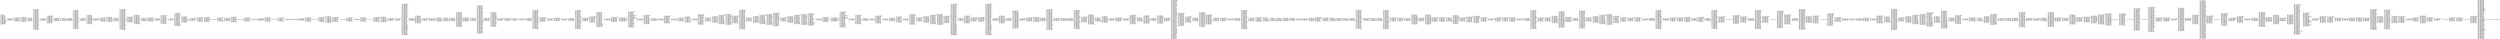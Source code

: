 digraph "graph.cfg.gv" {
	subgraph global {
		node [fontname=Courier fontsize=30.0 rank=same shape=box]
		block_0 [label="0: %00 = #0x1\l2: %01 = #0x40\l4: MSTORE(%01, %00)\l5: [NO_SSA] DUP1\l6: [NO_SSA] PUSH1\l8: [NO_SSA] DUP2\l9: [NO_SSA] MSTORE\la: [NO_SSA] PUSH1\lc: [NO_SSA] ADD\ld: [NO_SSA] PUSH2\l10: [NO_SSA] PUSH1\l12: [NO_SSA] SWAP2\l13: [NO_SSA] CODECOPY\l14: [NO_SSA] PUSH1\l16: [NO_SSA] SWAP2\l17: [NO_SSA] SWAP1\l18: [NO_SSA] PUSH2\l1b: [NO_SSA] JUMP\l"]
		block_1c [label="1c: [NO_SSA] JUMPDEST\l1d: [NO_SSA] PUSH2\l20: [NO_SSA] PUSH2\l23: [NO_SSA] JUMP\l"]
		block_24 [label="24: [NO_SSA] JUMPDEST\l25: [NO_SSA] PUSH1\l27: [NO_SSA] SLOAD\l28: [NO_SSA] PUSH1\l2a: [NO_SSA] PUSH1\l2c: [NO_SSA] PUSH1\l2e: [NO_SSA] INVALID\l"]
		block_2f [label="2f: [NO_SSA] SUB\l30: [NO_SSA] SWAP1\l31: [NO_SSA] DUP2\l32: [NO_SSA] AND\l33: [NO_SSA] SWAP2\l34: [NO_SSA] AND\l35: [NO_SSA] EQ\l36: [NO_SSA] PUSH2\l39: [NO_SSA] JUMPI\l"]
		block_3a [label="3a: [NO_SSA] PUSH1\l3c: [NO_SSA] DUP1\l3d: [NO_SSA] MLOAD\l3e: [NO_SSA] PUSH3\l42: [NO_SSA] PUSH1\l44: [NO_SSA] INVALID\l"]
		block_45 [label="45: [NO_SSA] DUP2\l46: [NO_SSA] MSTORE\l47: [NO_SSA] PUSH1\l49: [NO_SSA] PUSH1\l4b: [NO_SSA] DUP3\l4c: [NO_SSA] ADD\l4d: [NO_SSA] DUP2\l4e: [NO_SSA] SWAP1\l4f: [NO_SSA] MSTORE\l50: [NO_SSA] PUSH1\l52: [NO_SSA] DUP3\l53: [NO_SSA] ADD\l54: [NO_SSA] MSTORE\l55: [NO_SSA] PUSH1\l57: [NO_SSA] DUP1\l58: [NO_SSA] MLOAD\l59: [NO_SSA] PUSH1\l5b: [NO_SSA] PUSH2\l5e: [NO_SSA] DUP4\l5f: [NO_SSA] CODECOPY\l60: [NO_SSA] DUP2\l61: [NO_SSA] MLOAD\l62: [NO_SSA] SWAP2\l63: [NO_SSA] MSTORE\l64: [NO_SSA] PUSH1\l66: [NO_SSA] DUP3\l67: [NO_SSA] ADD\l68: [NO_SSA] MSTORE\l69: [NO_SSA] SWAP1\l6a: [NO_SSA] MLOAD\l6b: [NO_SSA] SWAP1\l6c: [NO_SSA] DUP2\l6d: [NO_SSA] SWAP1\l6e: [NO_SSA] SUB\l6f: [NO_SSA] PUSH1\l71: [NO_SSA] ADD\l72: [NO_SSA] SWAP1\l73: [NO_SSA] REVERT\l"]
		block_74 [label="74: [NO_SSA] JUMPDEST\l75: [NO_SSA] PUSH1\l77: [NO_SSA] SSTORE\l78: [NO_SSA] JUMP\l"]
		block_79 [label="79: [NO_SSA] JUMPDEST\l7a: [NO_SSA] PUSH1\l7c: [NO_SSA] SWAP1\l7d: [NO_SSA] DUP2\l7e: [NO_SSA] MSTORE\l7f: [NO_SSA] PUSH1\l81: [NO_SSA] PUSH1\l83: [NO_SSA] MSTORE\l84: [NO_SSA] PUSH1\l86: [NO_SSA] SWAP1\l87: [NO_SSA] SHA3\l88: [NO_SSA] SLOAD\l89: [NO_SSA] SWAP1\l8a: [NO_SSA] JUMP\l"]
		block_8b [label="8b: [NO_SSA] JUMPDEST\l8c: [NO_SSA] PUSH1\l8e: [NO_SSA] PUSH1\l90: [NO_SSA] PUSH1\l92: [NO_SSA] PUSH1\l94: [NO_SSA] INVALID\l"]
		block_95 [label="95: [NO_SSA] SUB\l96: [NO_SSA] DUP3\l97: [NO_SSA] AND\l98: [NO_SSA] PUSH2\l9b: [NO_SSA] JUMPI\l"]
		block_9c [label="9c: [NO_SSA] PUSH1\l9e: [NO_SSA] MLOAD\l9f: [NO_SSA] PUSH3\la3: [NO_SSA] PUSH1\la5: [NO_SSA] INVALID\l"]
		block_a6 [label="a6: [NO_SSA] DUP2\la7: [NO_SSA] MSTORE\la8: [NO_SSA] PUSH1\laa: [NO_SSA] ADD\lab: [NO_SSA] DUP1\lac: [NO_SSA] DUP1\lad: [NO_SSA] PUSH1\laf: [NO_SSA] ADD\lb0: [NO_SSA] DUP3\lb1: [NO_SSA] DUP2\lb2: [NO_SSA] SUB\lb3: [NO_SSA] DUP3\lb4: [NO_SSA] MSTORE\lb5: [NO_SSA] PUSH1\lb7: [NO_SSA] DUP2\lb8: [NO_SSA] MSTORE\lb9: [NO_SSA] PUSH1\lbb: [NO_SSA] ADD\lbc: [NO_SSA] DUP1\lbd: [NO_SSA] PUSH2\lc0: [NO_SSA] PUSH1\lc2: [NO_SSA] SWAP2\lc3: [NO_SSA] CODECOPY\lc4: [NO_SSA] PUSH1\lc6: [NO_SSA] ADD\lc7: [NO_SSA] SWAP2\lc8: [NO_SSA] POP\lc9: [NO_SSA] POP\lca: [NO_SSA] PUSH1\lcc: [NO_SSA] MLOAD\lcd: [NO_SSA] DUP1\lce: [NO_SSA] SWAP2\lcf: [NO_SSA] SUB\ld0: [NO_SSA] SWAP1\ld1: [NO_SSA] REVERT\l"]
		block_d2 [label="d2: [NO_SSA] JUMPDEST\ld3: [NO_SSA] PUSH1\ld5: [NO_SSA] PUSH1\ld7: [NO_SSA] PUSH1\ld9: [NO_SSA] INVALID\l"]
		block_da [label="da: [NO_SSA] SUB\ldb: [NO_SSA] DUP3\ldc: [NO_SSA] AND\ldd: [NO_SSA] PUSH1\ldf: [NO_SSA] SWAP1\le0: [NO_SSA] DUP2\le1: [NO_SSA] MSTORE\le2: [NO_SSA] PUSH1\le4: [NO_SSA] PUSH1\le6: [NO_SSA] MSTORE\le7: [NO_SSA] PUSH1\le9: [NO_SSA] SWAP1\lea: [NO_SSA] SHA3\leb: [NO_SSA] PUSH2\lee: [NO_SSA] SWAP1\lef: [NO_SSA] PUSH2\lf2: [NO_SSA] JUMP\l"]
		block_f3 [label="f3: [NO_SSA] JUMPDEST\lf4: [NO_SSA] PUSH2\lf7: [NO_SSA] PUSH2\lfa: [NO_SSA] JUMP\l"]
		block_fb [label="fb: [NO_SSA] JUMPDEST\lfc: [NO_SSA] PUSH1\lfe: [NO_SSA] SLOAD\lff: [NO_SSA] PUSH1\l101: [NO_SSA] PUSH1\l103: [NO_SSA] PUSH1\l105: [NO_SSA] INVALID\l"]
		block_106 [label="106: [NO_SSA] SUB\l107: [NO_SSA] SWAP1\l108: [NO_SSA] DUP2\l109: [NO_SSA] AND\l10a: [NO_SSA] SWAP2\l10b: [NO_SSA] AND\l10c: [NO_SSA] EQ\l10d: [NO_SSA] PUSH2\l110: [NO_SSA] JUMPI\l"]
		block_111 [label="111: [NO_SSA] PUSH1\l113: [NO_SSA] DUP1\l114: [NO_SSA] MLOAD\l115: [NO_SSA] PUSH3\l119: [NO_SSA] PUSH1\l11b: [NO_SSA] INVALID\l"]
		block_11c [label="11c: [NO_SSA] DUP2\l11d: [NO_SSA] MSTORE\l11e: [NO_SSA] PUSH1\l120: [NO_SSA] PUSH1\l122: [NO_SSA] DUP3\l123: [NO_SSA] ADD\l124: [NO_SSA] DUP2\l125: [NO_SSA] SWAP1\l126: [NO_SSA] MSTORE\l127: [NO_SSA] PUSH1\l129: [NO_SSA] DUP3\l12a: [NO_SSA] ADD\l12b: [NO_SSA] MSTORE\l12c: [NO_SSA] PUSH1\l12e: [NO_SSA] DUP1\l12f: [NO_SSA] MLOAD\l130: [NO_SSA] PUSH1\l132: [NO_SSA] PUSH2\l135: [NO_SSA] DUP4\l136: [NO_SSA] CODECOPY\l137: [NO_SSA] DUP2\l138: [NO_SSA] MLOAD\l139: [NO_SSA] SWAP2\l13a: [NO_SSA] MSTORE\l13b: [NO_SSA] PUSH1\l13d: [NO_SSA] DUP3\l13e: [NO_SSA] ADD\l13f: [NO_SSA] MSTORE\l140: [NO_SSA] SWAP1\l141: [NO_SSA] MLOAD\l142: [NO_SSA] SWAP1\l143: [NO_SSA] DUP2\l144: [NO_SSA] SWAP1\l145: [NO_SSA] SUB\l146: [NO_SSA] PUSH1\l148: [NO_SSA] ADD\l149: [NO_SSA] SWAP1\l14a: [NO_SSA] REVERT\l"]
		block_14b [label="14b: [NO_SSA] JUMPDEST\l14c: [NO_SSA] PUSH1\l14e: [NO_SSA] DUP1\l14f: [NO_SSA] SLOAD\l150: [NO_SSA] PUSH1\l152: [NO_SSA] MLOAD\l153: [NO_SSA] PUSH1\l155: [NO_SSA] PUSH1\l157: [NO_SSA] PUSH1\l159: [NO_SSA] INVALID\l"]
		block_15a [label="15a: [NO_SSA] SUB\l15b: [NO_SSA] SWAP1\l15c: [NO_SSA] SWAP2\l15d: [NO_SSA] AND\l15e: [NO_SSA] SWAP1\l15f: [NO_SSA] PUSH32\l180: [NO_SSA] SWAP1\l181: [NO_SSA] DUP4\l182: [NO_SSA] SWAP1\l183: [NO_SSA] LOG3\l184: [NO_SSA] PUSH1\l186: [NO_SSA] DUP1\l187: [NO_SSA] SLOAD\l188: [NO_SSA] PUSH1\l18a: [NO_SSA] PUSH1\l18c: [NO_SSA] PUSH1\l18e: [NO_SSA] INVALID\l"]
		block_18f [label="18f: [NO_SSA] SUB\l190: [NO_SSA] NOT\l191: [NO_SSA] AND\l192: [NO_SSA] SWAP1\l193: [NO_SSA] SSTORE\l194: [NO_SSA] JUMP\l"]
		block_195 [label="195: [NO_SSA] JUMPDEST\l196: [NO_SSA] PUSH1\l198: [NO_SSA] SLOAD\l199: [NO_SSA] PUSH1\l19b: [NO_SSA] PUSH1\l19d: [NO_SSA] PUSH1\l19f: [NO_SSA] INVALID\l"]
		block_1a0 [label="1a0: [NO_SSA] SUB\l1a1: [NO_SSA] AND\l1a2: [NO_SSA] SWAP1\l1a3: [NO_SSA] JUMP\l"]
		block_1a4 [label="1a4: [NO_SSA] JUMPDEST\l1a5: [NO_SSA] PUSH1\l1a7: [NO_SSA] DUP1\l1a8: [NO_SSA] DUP3\l1a9: [NO_SSA] SWAP1\l1aa: [NO_SSA] POP\l1ab: [NO_SSA] PUSH1\l1ad: [NO_SSA] DUP2\l1ae: [NO_SSA] MLOAD\l1af: [NO_SSA] PUSH8\l1b8: [NO_SSA] DUP2\l1b9: [NO_SSA] GT\l1ba: [NO_SSA] DUP1\l1bb: [NO_SSA] ISZERO\l1bc: [NO_SSA] PUSH2\l1bf: [NO_SSA] JUMPI\l"]
		block_1c0 [label="1c0: [NO_SSA] PUSH1\l1c2: [NO_SSA] DUP1\l1c3: [NO_SSA] REVERT\l"]
		block_1c4 [label="1c4: [NO_SSA] JUMPDEST\l1c5: [NO_SSA] POP\l1c6: [NO_SSA] PUSH1\l1c8: [NO_SSA] MLOAD\l1c9: [NO_SSA] SWAP1\l1ca: [NO_SSA] DUP1\l1cb: [NO_SSA] DUP3\l1cc: [NO_SSA] MSTORE\l1cd: [NO_SSA] DUP1\l1ce: [NO_SSA] PUSH1\l1d0: [NO_SSA] ADD\l1d1: [NO_SSA] PUSH1\l1d3: [NO_SSA] NOT\l1d4: [NO_SSA] AND\l1d5: [NO_SSA] PUSH1\l1d7: [NO_SSA] ADD\l1d8: [NO_SSA] DUP3\l1d9: [NO_SSA] ADD\l1da: [NO_SSA] PUSH1\l1dc: [NO_SSA] MSTORE\l1dd: [NO_SSA] DUP1\l1de: [NO_SSA] ISZERO\l1df: [NO_SSA] PUSH2\l1e2: [NO_SSA] JUMPI\l"]
		block_1e3 [label="1e3: [NO_SSA] PUSH1\l1e5: [NO_SSA] DUP3\l1e6: [NO_SSA] ADD\l1e7: [NO_SSA] DUP2\l1e8: [NO_SSA] DUP1\l1e9: [NO_SSA] CALLDATASIZE\l1ea: [NO_SSA] DUP4\l1eb: [NO_SSA] CALLDATACOPY\l1ec: [NO_SSA] ADD\l1ed: [NO_SSA] SWAP1\l1ee: [NO_SSA] POP\l"]
		block_1ef [label="1ef: [NO_SSA] JUMPDEST\l1f0: [NO_SSA] POP\l1f1: [NO_SSA] SWAP1\l1f2: [NO_SSA] POP\l1f3: [NO_SSA] PUSH1\l"]
		block_1f5 [label="1f5: [NO_SSA] JUMPDEST\l1f6: [NO_SSA] DUP3\l1f7: [NO_SSA] MLOAD\l1f8: [NO_SSA] DUP2\l1f9: [NO_SSA] LT\l1fa: [NO_SSA] ISZERO\l1fb: [NO_SSA] PUSH2\l1fe: [NO_SSA] JUMPI\l"]
		block_1ff [label="1ff: [NO_SSA] PUSH1\l201: [NO_SSA] DUP4\l202: [NO_SSA] DUP3\l203: [NO_SSA] DUP2\l204: [NO_SSA] MLOAD\l205: [NO_SSA] DUP2\l206: [NO_SSA] LT\l207: [NO_SSA] PUSH2\l20a: [NO_SSA] JUMPI\l"]
		block_20b [label="20b: [NO_SSA] INVALID\l"]
		block_20c [label="20c: [NO_SSA] JUMPDEST\l20d: [NO_SSA] ADD\l20e: [NO_SSA] PUSH1\l210: [NO_SSA] ADD\l211: [NO_SSA] MLOAD\l212: [NO_SSA] PUSH1\l214: [NO_SSA] INVALID\l"]
		block_215 [label="215: [NO_SSA] LT\l216: [NO_SSA] DUP1\l217: [NO_SSA] ISZERO\l218: [NO_SSA] SWAP1\l219: [NO_SSA] PUSH2\l21c: [NO_SSA] JUMPI\l"]
		block_21d [label="21d: [NO_SSA] POP\l21e: [NO_SSA] PUSH1\l220: [NO_SSA] DUP4\l221: [NO_SSA] DUP3\l222: [NO_SSA] DUP2\l223: [NO_SSA] MLOAD\l224: [NO_SSA] DUP2\l225: [NO_SSA] LT\l226: [NO_SSA] PUSH2\l229: [NO_SSA] JUMPI\l"]
		block_22a [label="22a: [NO_SSA] INVALID\l"]
		block_22b [label="22b: [NO_SSA] JUMPDEST\l22c: [NO_SSA] ADD\l22d: [NO_SSA] PUSH1\l22f: [NO_SSA] ADD\l230: [NO_SSA] MLOAD\l231: [NO_SSA] PUSH1\l233: [NO_SSA] INVALID\l"]
		block_234 [label="234: [NO_SSA] GT\l235: [NO_SSA] ISZERO\l"]
		block_236 [label="236: [NO_SSA] JUMPDEST\l237: [NO_SSA] ISZERO\l238: [NO_SSA] PUSH2\l23b: [NO_SSA] JUMPI\l"]
		block_23c [label="23c: [NO_SSA] DUP3\l23d: [NO_SSA] DUP2\l23e: [NO_SSA] DUP2\l23f: [NO_SSA] MLOAD\l240: [NO_SSA] DUP2\l241: [NO_SSA] LT\l242: [NO_SSA] PUSH2\l245: [NO_SSA] JUMPI\l"]
		block_246 [label="246: [NO_SSA] INVALID\l"]
		block_247 [label="247: [NO_SSA] JUMPDEST\l248: [NO_SSA] PUSH1\l24a: [NO_SSA] ADD\l24b: [NO_SSA] ADD\l24c: [NO_SSA] MLOAD\l24d: [NO_SSA] PUSH1\l24f: [NO_SSA] INVALID\l"]
		block_250 [label="250: [NO_SSA] PUSH1\l252: [NO_SSA] INVALID\l"]
		block_253 [label="253: [NO_SSA] PUSH1\l255: [NO_SSA] INVALID\l"]
		block_256 [label="256: [NO_SSA] PUSH1\l258: [NO_SSA] ADD\l259: [NO_SSA] PUSH1\l25b: [NO_SSA] INVALID\l"]
		block_25c [label="25c: [NO_SSA] DUP3\l25d: [NO_SSA] DUP3\l25e: [NO_SSA] DUP2\l25f: [NO_SSA] MLOAD\l260: [NO_SSA] DUP2\l261: [NO_SSA] LT\l262: [NO_SSA] PUSH2\l265: [NO_SSA] JUMPI\l"]
		block_266 [label="266: [NO_SSA] INVALID\l"]
		block_267 [label="267: [NO_SSA] JUMPDEST\l268: [NO_SSA] PUSH1\l26a: [NO_SSA] ADD\l26b: [NO_SSA] ADD\l26c: [NO_SSA] SWAP1\l26d: [NO_SSA] PUSH1\l26f: [NO_SSA] PUSH1\l271: [NO_SSA] PUSH1\l273: [NO_SSA] INVALID\l"]
		block_274 [label="274: [NO_SSA] SUB\l275: [NO_SSA] NOT\l276: [NO_SSA] AND\l277: [NO_SSA] SWAP1\l278: [NO_SSA] DUP2\l279: [NO_SSA] PUSH1\l27b: [NO_SSA] BYTE\l27c: [NO_SSA] SWAP1\l27d: [NO_SSA] MSTORE8\l27e: [NO_SSA] POP\l27f: [NO_SSA] PUSH2\l282: [NO_SSA] JUMP\l"]
		block_283 [label="283: [NO_SSA] JUMPDEST\l284: [NO_SSA] DUP3\l285: [NO_SSA] DUP2\l286: [NO_SSA] DUP2\l287: [NO_SSA] MLOAD\l288: [NO_SSA] DUP2\l289: [NO_SSA] LT\l28a: [NO_SSA] PUSH2\l28d: [NO_SSA] JUMPI\l"]
		block_28e [label="28e: [NO_SSA] INVALID\l"]
		block_28f [label="28f: [NO_SSA] JUMPDEST\l290: [NO_SSA] PUSH1\l292: [NO_SSA] ADD\l293: [NO_SSA] ADD\l294: [NO_SSA] MLOAD\l295: [NO_SSA] PUSH1\l297: [NO_SSA] INVALID\l"]
		block_298 [label="298: [NO_SSA] PUSH1\l29a: [NO_SSA] INVALID\l"]
		block_29b [label="29b: [NO_SSA] DUP3\l29c: [NO_SSA] DUP3\l29d: [NO_SSA] DUP2\l29e: [NO_SSA] MLOAD\l29f: [NO_SSA] DUP2\l2a0: [NO_SSA] LT\l2a1: [NO_SSA] PUSH2\l2a4: [NO_SSA] JUMPI\l"]
		block_2a5 [label="2a5: [NO_SSA] INVALID\l"]
		block_2a6 [label="2a6: [NO_SSA] JUMPDEST\l2a7: [NO_SSA] PUSH1\l2a9: [NO_SSA] ADD\l2aa: [NO_SSA] ADD\l2ab: [NO_SSA] SWAP1\l2ac: [NO_SSA] PUSH1\l2ae: [NO_SSA] PUSH1\l2b0: [NO_SSA] PUSH1\l2b2: [NO_SSA] INVALID\l"]
		block_2b3 [label="2b3: [NO_SSA] SUB\l2b4: [NO_SSA] NOT\l2b5: [NO_SSA] AND\l2b6: [NO_SSA] SWAP1\l2b7: [NO_SSA] DUP2\l2b8: [NO_SSA] PUSH1\l2ba: [NO_SSA] BYTE\l2bb: [NO_SSA] SWAP1\l2bc: [NO_SSA] MSTORE8\l2bd: [NO_SSA] POP\l"]
		block_2be [label="2be: [NO_SSA] JUMPDEST\l2bf: [NO_SSA] PUSH1\l2c1: [NO_SSA] ADD\l2c2: [NO_SSA] PUSH2\l2c5: [NO_SSA] JUMP\l"]
		block_2c6 [label="2c6: [NO_SSA] JUMPDEST\l2c7: [NO_SSA] PUSH4\l2cc: [NO_SSA] DUP2\l2cd: [NO_SSA] JUMP\l"]
		block_2ce [label="2ce: [NO_SSA] JUMPDEST\l2cf: [NO_SSA] PUSH1\l2d1: [NO_SSA] DUP1\l2d2: [NO_SSA] SLOAD\l2d3: [NO_SSA] PUSH1\l2d5: [NO_SSA] DUP1\l2d6: [NO_SSA] MLOAD\l2d7: [NO_SSA] PUSH1\l2d9: [NO_SSA] PUSH1\l2db: [NO_SSA] PUSH1\l2dd: [NO_SSA] PUSH1\l2df: [NO_SSA] NOT\l2e0: [NO_SSA] PUSH2\l2e3: [NO_SSA] PUSH1\l2e5: [NO_SSA] DUP9\l2e6: [NO_SSA] AND\l2e7: [NO_SSA] ISZERO\l2e8: [NO_SSA] MUL\l2e9: [NO_SSA] ADD\l2ea: [NO_SSA] SWAP1\l2eb: [NO_SSA] SWAP6\l2ec: [NO_SSA] AND\l2ed: [NO_SSA] SWAP5\l2ee: [NO_SSA] SWAP1\l2ef: [NO_SSA] SWAP5\l2f0: [NO_SSA] DIV\l2f1: [NO_SSA] SWAP4\l2f2: [NO_SSA] DUP5\l2f3: [NO_SSA] ADD\l2f4: [NO_SSA] DUP2\l2f5: [NO_SSA] SWAP1\l2f6: [NO_SSA] DIV\l2f7: [NO_SSA] DUP2\l2f8: [NO_SSA] MUL\l2f9: [NO_SSA] DUP3\l2fa: [NO_SSA] ADD\l2fb: [NO_SSA] DUP2\l2fc: [NO_SSA] ADD\l2fd: [NO_SSA] SWAP1\l2fe: [NO_SSA] SWAP3\l2ff: [NO_SSA] MSTORE\l300: [NO_SSA] DUP3\l301: [NO_SSA] DUP2\l302: [NO_SSA] MSTORE\l303: [NO_SSA] PUSH1\l305: [NO_SSA] SWAP4\l306: [NO_SSA] SWAP1\l307: [NO_SSA] SWAP3\l308: [NO_SSA] SWAP1\l309: [NO_SSA] SWAP2\l30a: [NO_SSA] DUP4\l30b: [NO_SSA] ADD\l30c: [NO_SSA] DUP3\l30d: [NO_SSA] DUP3\l30e: [NO_SSA] DUP1\l30f: [NO_SSA] ISZERO\l310: [NO_SSA] PUSH2\l313: [NO_SSA] JUMPI\l"]
		block_314 [label="314: [NO_SSA] DUP1\l315: [NO_SSA] PUSH1\l317: [NO_SSA] LT\l318: [NO_SSA] PUSH2\l31b: [NO_SSA] JUMPI\l"]
		block_31c [label="31c: [NO_SSA] PUSH2\l31f: [NO_SSA] DUP1\l320: [NO_SSA] DUP4\l321: [NO_SSA] SLOAD\l322: [NO_SSA] DIV\l323: [NO_SSA] MUL\l324: [NO_SSA] DUP4\l325: [NO_SSA] MSTORE\l326: [NO_SSA] SWAP2\l327: [NO_SSA] PUSH1\l329: [NO_SSA] ADD\l32a: [NO_SSA] SWAP2\l32b: [NO_SSA] PUSH2\l32e: [NO_SSA] JUMP\l"]
		block_32f [label="32f: [NO_SSA] JUMPDEST\l330: [NO_SSA] PUSH2\l333: [NO_SSA] PUSH2\l336: [NO_SSA] JUMP\l"]
		block_337 [label="337: [NO_SSA] JUMPDEST\l338: [NO_SSA] PUSH1\l33a: [NO_SSA] PUSH1\l33c: [NO_SSA] PUSH1\l33e: [NO_SSA] INVALID\l"]
		block_33f [label="33f: [NO_SSA] SUB\l340: [NO_SSA] AND\l341: [NO_SSA] DUP3\l342: [NO_SSA] PUSH1\l344: [NO_SSA] PUSH1\l346: [NO_SSA] PUSH1\l348: [NO_SSA] INVALID\l"]
		block_349 [label="349: [NO_SSA] SUB\l34a: [NO_SSA] AND\l34b: [NO_SSA] EQ\l34c: [NO_SSA] ISZERO\l34d: [NO_SSA] PUSH2\l350: [NO_SSA] JUMPI\l"]
		block_351 [label="351: [NO_SSA] PUSH1\l353: [NO_SSA] DUP1\l354: [NO_SSA] MLOAD\l355: [NO_SSA] PUSH3\l359: [NO_SSA] PUSH1\l35b: [NO_SSA] INVALID\l"]
		block_35c [label="35c: [NO_SSA] DUP2\l35d: [NO_SSA] MSTORE\l35e: [NO_SSA] PUSH1\l360: [NO_SSA] PUSH1\l362: [NO_SSA] DUP3\l363: [NO_SSA] ADD\l364: [NO_SSA] MSTORE\l365: [NO_SSA] PUSH1\l367: [NO_SSA] PUSH1\l369: [NO_SSA] DUP3\l36a: [NO_SSA] ADD\l36b: [NO_SSA] MSTORE\l36c: [NO_SSA] PUSH32\l38d: [NO_SSA] PUSH1\l38f: [NO_SSA] DUP3\l390: [NO_SSA] ADD\l391: [NO_SSA] MSTORE\l392: [NO_SSA] SWAP1\l393: [NO_SSA] MLOAD\l394: [NO_SSA] SWAP1\l395: [NO_SSA] DUP2\l396: [NO_SSA] SWAP1\l397: [NO_SSA] SUB\l398: [NO_SSA] PUSH1\l39a: [NO_SSA] ADD\l39b: [NO_SSA] SWAP1\l39c: [NO_SSA] REVERT\l"]
		block_39d [label="39d: [NO_SSA] JUMPDEST\l39e: [NO_SSA] DUP1\l39f: [NO_SSA] PUSH1\l3a1: [NO_SSA] PUSH1\l3a3: [NO_SSA] PUSH2\l3a6: [NO_SSA] PUSH2\l3a9: [NO_SSA] JUMP\l"]
		block_3aa [label="3aa: [NO_SSA] JUMPDEST\l3ab: [NO_SSA] PUSH1\l3ad: [NO_SSA] PUSH1\l3af: [NO_SSA] PUSH1\l3b1: [NO_SSA] INVALID\l"]
		block_3b2 [label="3b2: [NO_SSA] SUB\l3b3: [NO_SSA] SWAP1\l3b4: [NO_SSA] DUP2\l3b5: [NO_SSA] AND\l3b6: [NO_SSA] DUP3\l3b7: [NO_SSA] MSTORE\l3b8: [NO_SSA] PUSH1\l3ba: [NO_SSA] DUP1\l3bb: [NO_SSA] DUP4\l3bc: [NO_SSA] ADD\l3bd: [NO_SSA] SWAP4\l3be: [NO_SSA] SWAP1\l3bf: [NO_SSA] SWAP4\l3c0: [NO_SSA] MSTORE\l3c1: [NO_SSA] PUSH1\l3c3: [NO_SSA] SWAP2\l3c4: [NO_SSA] DUP3\l3c5: [NO_SSA] ADD\l3c6: [NO_SSA] PUSH1\l3c8: [NO_SSA] SWAP1\l3c9: [NO_SSA] DUP2\l3ca: [NO_SSA] SHA3\l3cb: [NO_SSA] SWAP2\l3cc: [NO_SSA] DUP8\l3cd: [NO_SSA] AND\l3ce: [NO_SSA] DUP1\l3cf: [NO_SSA] DUP3\l3d0: [NO_SSA] MSTORE\l3d1: [NO_SSA] SWAP2\l3d2: [NO_SSA] SWAP1\l3d3: [NO_SSA] SWAP4\l3d4: [NO_SSA] MSTORE\l3d5: [NO_SSA] SWAP2\l3d6: [NO_SSA] SHA3\l3d7: [NO_SSA] DUP1\l3d8: [NO_SSA] SLOAD\l3d9: [NO_SSA] PUSH1\l3db: [NO_SSA] NOT\l3dc: [NO_SSA] AND\l3dd: [NO_SSA] SWAP3\l3de: [NO_SSA] ISZERO\l3df: [NO_SSA] ISZERO\l3e0: [NO_SSA] SWAP3\l3e1: [NO_SSA] SWAP1\l3e2: [NO_SSA] SWAP3\l3e3: [NO_SSA] OR\l3e4: [NO_SSA] SWAP1\l3e5: [NO_SSA] SWAP2\l3e6: [NO_SSA] SSTORE\l3e7: [NO_SSA] PUSH2\l3ea: [NO_SSA] PUSH2\l3ed: [NO_SSA] JUMP\l"]
		block_3ee [label="3ee: [NO_SSA] JUMPDEST\l3ef: [NO_SSA] PUSH1\l3f1: [NO_SSA] PUSH1\l3f3: [NO_SSA] PUSH1\l3f5: [NO_SSA] INVALID\l"]
		block_3f6 [label="3f6: [NO_SSA] SUB\l3f7: [NO_SSA] AND\l3f8: [NO_SSA] PUSH32\l419: [NO_SSA] DUP4\l41a: [NO_SSA] PUSH1\l41c: [NO_SSA] MLOAD\l41d: [NO_SSA] DUP1\l41e: [NO_SSA] DUP3\l41f: [NO_SSA] ISZERO\l420: [NO_SSA] ISZERO\l421: [NO_SSA] DUP2\l422: [NO_SSA] MSTORE\l423: [NO_SSA] PUSH1\l425: [NO_SSA] ADD\l426: [NO_SSA] SWAP2\l427: [NO_SSA] POP\l428: [NO_SSA] POP\l429: [NO_SSA] PUSH1\l42b: [NO_SSA] MLOAD\l42c: [NO_SSA] DUP1\l42d: [NO_SSA] SWAP2\l42e: [NO_SSA] SUB\l42f: [NO_SSA] SWAP1\l430: [NO_SSA] LOG3\l431: [NO_SSA] POP\l432: [NO_SSA] POP\l433: [NO_SSA] JUMP\l"]
		block_434 [label="434: [NO_SSA] JUMPDEST\l435: [NO_SSA] PUSH2\l438: [NO_SSA] DUP2\l439: [NO_SSA] JUMP\l"]
		block_43a [label="43a: [NO_SSA] JUMPDEST\l43b: [NO_SSA] PUSH2\l43e: [NO_SSA] PUSH2\l441: [NO_SSA] PUSH2\l444: [NO_SSA] JUMP\l"]
		block_445 [label="445: [NO_SSA] JUMPDEST\l446: [NO_SSA] DUP4\l447: [NO_SSA] PUSH2\l44a: [NO_SSA] JUMP\l"]
		block_44b [label="44b: [NO_SSA] JUMPDEST\l44c: [NO_SSA] PUSH2\l44f: [NO_SSA] JUMPI\l"]
		block_450 [label="450: [NO_SSA] PUSH1\l452: [NO_SSA] MLOAD\l453: [NO_SSA] PUSH3\l457: [NO_SSA] PUSH1\l459: [NO_SSA] INVALID\l"]
		block_45a [label="45a: [NO_SSA] DUP2\l45b: [NO_SSA] MSTORE\l45c: [NO_SSA] PUSH1\l45e: [NO_SSA] ADD\l45f: [NO_SSA] DUP1\l460: [NO_SSA] DUP1\l461: [NO_SSA] PUSH1\l463: [NO_SSA] ADD\l464: [NO_SSA] DUP3\l465: [NO_SSA] DUP2\l466: [NO_SSA] SUB\l467: [NO_SSA] DUP3\l468: [NO_SSA] MSTORE\l469: [NO_SSA] PUSH1\l46b: [NO_SSA] DUP2\l46c: [NO_SSA] MSTORE\l46d: [NO_SSA] PUSH1\l46f: [NO_SSA] ADD\l470: [NO_SSA] DUP1\l471: [NO_SSA] PUSH2\l474: [NO_SSA] PUSH1\l476: [NO_SSA] SWAP2\l477: [NO_SSA] CODECOPY\l478: [NO_SSA] PUSH1\l47a: [NO_SSA] ADD\l47b: [NO_SSA] SWAP2\l47c: [NO_SSA] POP\l47d: [NO_SSA] POP\l47e: [NO_SSA] PUSH1\l480: [NO_SSA] MLOAD\l481: [NO_SSA] DUP1\l482: [NO_SSA] SWAP2\l483: [NO_SSA] SUB\l484: [NO_SSA] SWAP1\l485: [NO_SSA] REVERT\l"]
		block_486 [label="486: [NO_SSA] JUMPDEST\l487: [NO_SSA] PUSH2\l48a: [NO_SSA] DUP5\l48b: [NO_SSA] DUP5\l48c: [NO_SSA] DUP5\l48d: [NO_SSA] DUP5\l48e: [NO_SSA] PUSH2\l491: [NO_SSA] JUMP\l"]
		block_492 [label="492: [NO_SSA] JUMPDEST\l493: [NO_SSA] PUSH1\l495: [NO_SSA] DUP2\l496: [NO_SSA] JUMP\l"]
		block_497 [label="497: [NO_SSA] JUMPDEST\l498: [NO_SSA] PUSH1\l49a: [NO_SSA] PUSH2\l49d: [NO_SSA] DUP3\l49e: [NO_SSA] PUSH2\l4a1: [NO_SSA] JUMP\l"]
		block_4a2 [label="4a2: [NO_SSA] JUMPDEST\l4a3: [NO_SSA] PUSH2\l4a6: [NO_SSA] JUMPI\l"]
		block_4a7 [label="4a7: [NO_SSA] PUSH1\l4a9: [NO_SSA] MLOAD\l4aa: [NO_SSA] PUSH3\l4ae: [NO_SSA] PUSH1\l4b0: [NO_SSA] INVALID\l"]
		block_4b1 [label="4b1: [NO_SSA] DUP2\l4b2: [NO_SSA] MSTORE\l4b3: [NO_SSA] PUSH1\l4b5: [NO_SSA] ADD\l4b6: [NO_SSA] DUP1\l4b7: [NO_SSA] DUP1\l4b8: [NO_SSA] PUSH1\l4ba: [NO_SSA] ADD\l4bb: [NO_SSA] DUP3\l4bc: [NO_SSA] DUP2\l4bd: [NO_SSA] SUB\l4be: [NO_SSA] DUP3\l4bf: [NO_SSA] MSTORE\l4c0: [NO_SSA] PUSH1\l4c2: [NO_SSA] DUP2\l4c3: [NO_SSA] MSTORE\l4c4: [NO_SSA] PUSH1\l4c6: [NO_SSA] ADD\l4c7: [NO_SSA] DUP1\l4c8: [NO_SSA] PUSH2\l4cb: [NO_SSA] PUSH1\l4cd: [NO_SSA] SWAP2\l4ce: [NO_SSA] CODECOPY\l4cf: [NO_SSA] PUSH1\l4d1: [NO_SSA] ADD\l4d2: [NO_SSA] SWAP2\l4d3: [NO_SSA] POP\l4d4: [NO_SSA] POP\l4d5: [NO_SSA] PUSH1\l4d7: [NO_SSA] MLOAD\l4d8: [NO_SSA] DUP1\l4d9: [NO_SSA] SWAP2\l4da: [NO_SSA] SUB\l4db: [NO_SSA] SWAP1\l4dc: [NO_SSA] REVERT\l"]
		block_4dd [label="4dd: [NO_SSA] JUMPDEST\l4de: [NO_SSA] PUSH20\l4f3: [NO_SSA] PUSH4\l4f8: [NO_SSA] PUSH2\l4fb: [NO_SSA] PUSH2\l4fe: [NO_SSA] JUMP\l"]
		block_4ff [label="4ff: [NO_SSA] JUMPDEST\l500: [NO_SSA] PUSH20\l515: [NO_SSA] PUSH4\l51a: [NO_SSA] DUP7\l51b: [NO_SSA] PUSH1\l51d: [NO_SSA] MLOAD\l51e: [NO_SSA] DUP3\l51f: [NO_SSA] PUSH4\l524: [NO_SSA] AND\l525: [NO_SSA] PUSH1\l527: [NO_SSA] INVALID\l"]
		block_528 [label="528: [NO_SSA] DUP2\l529: [NO_SSA] MSTORE\l52a: [NO_SSA] PUSH1\l52c: [NO_SSA] ADD\l52d: [NO_SSA] DUP1\l52e: [NO_SSA] DUP3\l52f: [NO_SSA] DUP2\l530: [NO_SSA] MSTORE\l531: [NO_SSA] PUSH1\l533: [NO_SSA] ADD\l534: [NO_SSA] SWAP2\l535: [NO_SSA] POP\l536: [NO_SSA] POP\l537: [NO_SSA] PUSH1\l539: [NO_SSA] PUSH1\l53b: [NO_SSA] MLOAD\l53c: [NO_SSA] DUP1\l53d: [NO_SSA] DUP4\l53e: [NO_SSA] SUB\l53f: [NO_SSA] DUP2\l540: [NO_SSA] DUP7\l541: [NO_SSA] DUP1\l542: [NO_SSA] EXTCODESIZE\l543: [NO_SSA] ISZERO\l544: [NO_SSA] DUP1\l545: [NO_SSA] ISZERO\l546: [NO_SSA] PUSH2\l549: [NO_SSA] JUMPI\l"]
		block_54a [label="54a: [NO_SSA] PUSH1\l54c: [NO_SSA] DUP1\l54d: [NO_SSA] REVERT\l"]
		block_54e [label="54e: [NO_SSA] JUMPDEST\l54f: [NO_SSA] POP\l550: [NO_SSA] GAS\l551: [NO_SSA] DELEGATECALL\l552: [NO_SSA] ISZERO\l553: [NO_SSA] DUP1\l554: [NO_SSA] ISZERO\l555: [NO_SSA] PUSH2\l558: [NO_SSA] JUMPI\l"]
		block_559 [label="559: [NO_SSA] RETURNDATASIZE\l55a: [NO_SSA] PUSH1\l55c: [NO_SSA] DUP1\l55d: [NO_SSA] RETURNDATACOPY\l55e: [NO_SSA] RETURNDATASIZE\l55f: [NO_SSA] PUSH1\l561: [NO_SSA] REVERT\l"]
		block_562 [label="562: [NO_SSA] JUMPDEST\l563: [NO_SSA] POP\l564: [NO_SSA] POP\l565: [NO_SSA] POP\l566: [NO_SSA] POP\l567: [NO_SSA] PUSH1\l569: [NO_SSA] MLOAD\l56a: [NO_SSA] RETURNDATASIZE\l56b: [NO_SSA] PUSH1\l56d: [NO_SSA] DUP3\l56e: [NO_SSA] RETURNDATACOPY\l56f: [NO_SSA] PUSH1\l571: [NO_SSA] RETURNDATASIZE\l572: [NO_SSA] SWAP1\l573: [NO_SSA] DUP2\l574: [NO_SSA] ADD\l575: [NO_SSA] PUSH1\l577: [NO_SSA] NOT\l578: [NO_SSA] AND\l579: [NO_SSA] DUP3\l57a: [NO_SSA] ADD\l57b: [NO_SSA] PUSH1\l57d: [NO_SSA] MSTORE\l57e: [NO_SSA] PUSH1\l580: [NO_SSA] DUP2\l581: [NO_SSA] LT\l582: [NO_SSA] ISZERO\l583: [NO_SSA] PUSH2\l586: [NO_SSA] JUMPI\l"]
		block_587 [label="587: [NO_SSA] PUSH1\l589: [NO_SSA] DUP1\l58a: [NO_SSA] REVERT\l"]
		block_58b [label="58b: [NO_SSA] JUMPDEST\l58c: [NO_SSA] DUP2\l58d: [NO_SSA] ADD\l58e: [NO_SSA] SWAP1\l58f: [NO_SSA] DUP1\l590: [NO_SSA] DUP1\l591: [NO_SSA] MLOAD\l592: [NO_SSA] PUSH1\l594: [NO_SSA] MLOAD\l595: [NO_SSA] SWAP4\l596: [NO_SSA] SWAP3\l597: [NO_SSA] SWAP2\l598: [NO_SSA] SWAP1\l599: [NO_SSA] DUP5\l59a: [NO_SSA] PUSH1\l59c: [NO_SSA] PUSH1\l59e: [NO_SSA] INVALID\l"]
		block_59f [label="59f: [NO_SSA] DUP3\l5a0: [NO_SSA] GT\l5a1: [NO_SSA] ISZERO\l5a2: [NO_SSA] PUSH2\l5a5: [NO_SSA] JUMPI\l"]
		block_5a6 [label="5a6: [NO_SSA] PUSH1\l5a8: [NO_SSA] DUP1\l5a9: [NO_SSA] REVERT\l"]
		block_5aa [label="5aa: [NO_SSA] JUMPDEST\l5ab: [NO_SSA] SWAP1\l5ac: [NO_SSA] DUP4\l5ad: [NO_SSA] ADD\l5ae: [NO_SSA] SWAP1\l5af: [NO_SSA] PUSH1\l5b1: [NO_SSA] DUP3\l5b2: [NO_SSA] ADD\l5b3: [NO_SSA] DUP6\l5b4: [NO_SSA] DUP2\l5b5: [NO_SSA] GT\l5b6: [NO_SSA] ISZERO\l5b7: [NO_SSA] PUSH2\l5ba: [NO_SSA] JUMPI\l"]
		block_5bb [label="5bb: [NO_SSA] PUSH1\l5bd: [NO_SSA] DUP1\l5be: [NO_SSA] REVERT\l"]
		block_5bf [label="5bf: [NO_SSA] JUMPDEST\l5c0: [NO_SSA] DUP3\l5c1: [NO_SSA] MLOAD\l5c2: [NO_SSA] PUSH1\l5c4: [NO_SSA] PUSH1\l5c6: [NO_SSA] INVALID\l"]
		block_5c7 [label="5c7: [NO_SSA] DUP2\l5c8: [NO_SSA] GT\l5c9: [NO_SSA] DUP3\l5ca: [NO_SSA] DUP3\l5cb: [NO_SSA] ADD\l5cc: [NO_SSA] DUP9\l5cd: [NO_SSA] LT\l5ce: [NO_SSA] OR\l5cf: [NO_SSA] ISZERO\l5d0: [NO_SSA] PUSH2\l5d3: [NO_SSA] JUMPI\l"]
		block_5d4 [label="5d4: [NO_SSA] PUSH1\l5d6: [NO_SSA] DUP1\l5d7: [NO_SSA] REVERT\l"]
		block_5d8 [label="5d8: [NO_SSA] JUMPDEST\l5d9: [NO_SSA] DUP3\l5da: [NO_SSA] MSTORE\l5db: [NO_SSA] POP\l5dc: [NO_SSA] DUP2\l5dd: [NO_SSA] MLOAD\l5de: [NO_SSA] PUSH1\l5e0: [NO_SSA] SWAP2\l5e1: [NO_SSA] DUP3\l5e2: [NO_SSA] ADD\l5e3: [NO_SSA] SWAP3\l5e4: [NO_SSA] SWAP1\l5e5: [NO_SSA] SWAP2\l5e6: [NO_SSA] ADD\l5e7: [NO_SSA] SWAP1\l5e8: [NO_SSA] DUP1\l5e9: [NO_SSA] DUP4\l5ea: [NO_SSA] DUP4\l5eb: [NO_SSA] PUSH1\l"]
		block_5ed [label="5ed: [NO_SSA] JUMPDEST\l5ee: [NO_SSA] DUP4\l5ef: [NO_SSA] DUP2\l5f0: [NO_SSA] LT\l5f1: [NO_SSA] ISZERO\l5f2: [NO_SSA] PUSH2\l5f5: [NO_SSA] JUMPI\l"]
		block_5f6 [label="5f6: [NO_SSA] DUP2\l5f7: [NO_SSA] DUP2\l5f8: [NO_SSA] ADD\l5f9: [NO_SSA] MLOAD\l5fa: [NO_SSA] DUP4\l5fb: [NO_SSA] DUP3\l5fc: [NO_SSA] ADD\l5fd: [NO_SSA] MSTORE\l5fe: [NO_SSA] PUSH1\l600: [NO_SSA] ADD\l601: [NO_SSA] PUSH2\l604: [NO_SSA] JUMP\l"]
		block_605 [label="605: [NO_SSA] JUMPDEST\l606: [NO_SSA] POP\l607: [NO_SSA] POP\l608: [NO_SSA] POP\l609: [NO_SSA] POP\l60a: [NO_SSA] SWAP1\l60b: [NO_SSA] POP\l60c: [NO_SSA] SWAP1\l60d: [NO_SSA] DUP2\l60e: [NO_SSA] ADD\l60f: [NO_SSA] SWAP1\l610: [NO_SSA] PUSH1\l612: [NO_SSA] AND\l613: [NO_SSA] DUP1\l614: [NO_SSA] ISZERO\l615: [NO_SSA] PUSH2\l618: [NO_SSA] JUMPI\l"]
		block_619 [label="619: [NO_SSA] DUP1\l61a: [NO_SSA] DUP3\l61b: [NO_SSA] SUB\l61c: [NO_SSA] DUP1\l61d: [NO_SSA] MLOAD\l61e: [NO_SSA] PUSH1\l620: [NO_SSA] DUP4\l621: [NO_SSA] PUSH1\l623: [NO_SSA] SUB\l624: [NO_SSA] PUSH2\l627: [NO_SSA] EXP\l628: [NO_SSA] SUB\l629: [NO_SSA] NOT\l62a: [NO_SSA] AND\l62b: [NO_SSA] DUP2\l62c: [NO_SSA] MSTORE\l62d: [NO_SSA] PUSH1\l62f: [NO_SSA] ADD\l630: [NO_SSA] SWAP2\l631: [NO_SSA] POP\l"]
		block_632 [label="632: [NO_SSA] JUMPDEST\l633: [NO_SSA] POP\l634: [NO_SSA] PUSH1\l636: [NO_SSA] MSTORE\l637: [NO_SSA] POP\l638: [NO_SSA] POP\l639: [NO_SSA] POP\l63a: [NO_SSA] PUSH1\l63c: [NO_SSA] MLOAD\l63d: [NO_SSA] DUP4\l63e: [NO_SSA] PUSH4\l643: [NO_SSA] AND\l644: [NO_SSA] PUSH1\l646: [NO_SSA] INVALID\l"]
		block_647 [label="647: [NO_SSA] DUP2\l648: [NO_SSA] MSTORE\l649: [NO_SSA] PUSH1\l64b: [NO_SSA] ADD\l64c: [NO_SSA] DUP1\l64d: [NO_SSA] DUP1\l64e: [NO_SSA] PUSH1\l650: [NO_SSA] ADD\l651: [NO_SSA] DUP1\l652: [NO_SSA] PUSH1\l654: [NO_SSA] ADD\l655: [NO_SSA] DUP4\l656: [NO_SSA] DUP2\l657: [NO_SSA] SUB\l658: [NO_SSA] DUP4\l659: [NO_SSA] MSTORE\l65a: [NO_SSA] DUP6\l65b: [NO_SSA] DUP2\l65c: [NO_SSA] DUP2\l65d: [NO_SSA] MLOAD\l65e: [NO_SSA] DUP2\l65f: [NO_SSA] MSTORE\l660: [NO_SSA] PUSH1\l662: [NO_SSA] ADD\l663: [NO_SSA] SWAP2\l664: [NO_SSA] POP\l665: [NO_SSA] DUP1\l666: [NO_SSA] MLOAD\l667: [NO_SSA] SWAP1\l668: [NO_SSA] PUSH1\l66a: [NO_SSA] ADD\l66b: [NO_SSA] SWAP1\l66c: [NO_SSA] DUP1\l66d: [NO_SSA] DUP4\l66e: [NO_SSA] DUP4\l66f: [NO_SSA] PUSH1\l"]
		block_671 [label="671: [NO_SSA] JUMPDEST\l672: [NO_SSA] DUP4\l673: [NO_SSA] DUP2\l674: [NO_SSA] LT\l675: [NO_SSA] ISZERO\l676: [NO_SSA] PUSH2\l679: [NO_SSA] JUMPI\l"]
		block_67a [label="67a: [NO_SSA] DUP2\l67b: [NO_SSA] DUP2\l67c: [NO_SSA] ADD\l67d: [NO_SSA] MLOAD\l67e: [NO_SSA] DUP4\l67f: [NO_SSA] DUP3\l680: [NO_SSA] ADD\l681: [NO_SSA] MSTORE\l682: [NO_SSA] PUSH1\l684: [NO_SSA] ADD\l685: [NO_SSA] PUSH2\l688: [NO_SSA] JUMP\l"]
		block_689 [label="689: [NO_SSA] JUMPDEST\l68a: [NO_SSA] POP\l68b: [NO_SSA] POP\l68c: [NO_SSA] POP\l68d: [NO_SSA] POP\l68e: [NO_SSA] SWAP1\l68f: [NO_SSA] POP\l690: [NO_SSA] SWAP1\l691: [NO_SSA] DUP2\l692: [NO_SSA] ADD\l693: [NO_SSA] SWAP1\l694: [NO_SSA] PUSH1\l696: [NO_SSA] AND\l697: [NO_SSA] DUP1\l698: [NO_SSA] ISZERO\l699: [NO_SSA] PUSH2\l69c: [NO_SSA] JUMPI\l"]
		block_69d [label="69d: [NO_SSA] DUP1\l69e: [NO_SSA] DUP3\l69f: [NO_SSA] SUB\l6a0: [NO_SSA] DUP1\l6a1: [NO_SSA] MLOAD\l6a2: [NO_SSA] PUSH1\l6a4: [NO_SSA] DUP4\l6a5: [NO_SSA] PUSH1\l6a7: [NO_SSA] SUB\l6a8: [NO_SSA] PUSH2\l6ab: [NO_SSA] EXP\l6ac: [NO_SSA] SUB\l6ad: [NO_SSA] NOT\l6ae: [NO_SSA] AND\l6af: [NO_SSA] DUP2\l6b0: [NO_SSA] MSTORE\l6b1: [NO_SSA] PUSH1\l6b3: [NO_SSA] ADD\l6b4: [NO_SSA] SWAP2\l6b5: [NO_SSA] POP\l"]
		block_6b6 [label="6b6: [NO_SSA] JUMPDEST\l6b7: [NO_SSA] POP\l6b8: [NO_SSA] DUP4\l6b9: [NO_SSA] DUP2\l6ba: [NO_SSA] SUB\l6bb: [NO_SSA] DUP3\l6bc: [NO_SSA] MSTORE\l6bd: [NO_SSA] DUP5\l6be: [NO_SSA] MLOAD\l6bf: [NO_SSA] DUP2\l6c0: [NO_SSA] MSTORE\l6c1: [NO_SSA] DUP5\l6c2: [NO_SSA] MLOAD\l6c3: [NO_SSA] PUSH1\l6c5: [NO_SSA] SWAP2\l6c6: [NO_SSA] DUP3\l6c7: [NO_SSA] ADD\l6c8: [NO_SSA] SWAP2\l6c9: [NO_SSA] DUP7\l6ca: [NO_SSA] ADD\l6cb: [NO_SSA] SWAP1\l6cc: [NO_SSA] DUP1\l6cd: [NO_SSA] DUP4\l6ce: [NO_SSA] DUP4\l6cf: [NO_SSA] PUSH1\l"]
		block_6d1 [label="6d1: [NO_SSA] JUMPDEST\l6d2: [NO_SSA] DUP4\l6d3: [NO_SSA] DUP2\l6d4: [NO_SSA] LT\l6d5: [NO_SSA] ISZERO\l6d6: [NO_SSA] PUSH2\l6d9: [NO_SSA] JUMPI\l"]
		block_6da [label="6da: [NO_SSA] DUP2\l6db: [NO_SSA] DUP2\l6dc: [NO_SSA] ADD\l6dd: [NO_SSA] MLOAD\l6de: [NO_SSA] DUP4\l6df: [NO_SSA] DUP3\l6e0: [NO_SSA] ADD\l6e1: [NO_SSA] MSTORE\l6e2: [NO_SSA] PUSH1\l6e4: [NO_SSA] ADD\l6e5: [NO_SSA] PUSH2\l6e8: [NO_SSA] JUMP\l"]
		block_6e9 [label="6e9: [NO_SSA] JUMPDEST\l6ea: [NO_SSA] POP\l6eb: [NO_SSA] POP\l6ec: [NO_SSA] POP\l6ed: [NO_SSA] POP\l6ee: [NO_SSA] SWAP1\l6ef: [NO_SSA] POP\l6f0: [NO_SSA] SWAP1\l6f1: [NO_SSA] DUP2\l6f2: [NO_SSA] ADD\l6f3: [NO_SSA] SWAP1\l6f4: [NO_SSA] PUSH1\l6f6: [NO_SSA] AND\l6f7: [NO_SSA] DUP1\l6f8: [NO_SSA] ISZERO\l6f9: [NO_SSA] PUSH2\l6fc: [NO_SSA] JUMPI\l"]
		block_6fd [label="6fd: [NO_SSA] DUP1\l6fe: [NO_SSA] DUP3\l6ff: [NO_SSA] SUB\l700: [NO_SSA] DUP1\l701: [NO_SSA] MLOAD\l702: [NO_SSA] PUSH1\l704: [NO_SSA] DUP4\l705: [NO_SSA] PUSH1\l707: [NO_SSA] SUB\l708: [NO_SSA] PUSH2\l70b: [NO_SSA] EXP\l70c: [NO_SSA] SUB\l70d: [NO_SSA] NOT\l70e: [NO_SSA] AND\l70f: [NO_SSA] DUP2\l710: [NO_SSA] MSTORE\l711: [NO_SSA] PUSH1\l713: [NO_SSA] ADD\l714: [NO_SSA] SWAP2\l715: [NO_SSA] POP\l"]
		block_716 [label="716: [NO_SSA] JUMPDEST\l717: [NO_SSA] POP\l718: [NO_SSA] SWAP5\l719: [NO_SSA] POP\l71a: [NO_SSA] POP\l71b: [NO_SSA] POP\l71c: [NO_SSA] POP\l71d: [NO_SSA] POP\l71e: [NO_SSA] PUSH1\l720: [NO_SSA] PUSH1\l722: [NO_SSA] MLOAD\l723: [NO_SSA] DUP1\l724: [NO_SSA] DUP4\l725: [NO_SSA] SUB\l726: [NO_SSA] DUP2\l727: [NO_SSA] DUP7\l728: [NO_SSA] DUP1\l729: [NO_SSA] EXTCODESIZE\l72a: [NO_SSA] ISZERO\l72b: [NO_SSA] DUP1\l72c: [NO_SSA] ISZERO\l72d: [NO_SSA] PUSH2\l730: [NO_SSA] JUMPI\l"]
		block_731 [label="731: [NO_SSA] PUSH1\l733: [NO_SSA] DUP1\l734: [NO_SSA] REVERT\l"]
		block_735 [label="735: [NO_SSA] JUMPDEST\l736: [NO_SSA] POP\l737: [NO_SSA] GAS\l738: [NO_SSA] DELEGATECALL\l739: [NO_SSA] ISZERO\l73a: [NO_SSA] DUP1\l73b: [NO_SSA] ISZERO\l73c: [NO_SSA] PUSH2\l73f: [NO_SSA] JUMPI\l"]
		block_740 [label="740: [NO_SSA] RETURNDATASIZE\l741: [NO_SSA] PUSH1\l743: [NO_SSA] DUP1\l744: [NO_SSA] RETURNDATACOPY\l745: [NO_SSA] RETURNDATASIZE\l746: [NO_SSA] PUSH1\l748: [NO_SSA] REVERT\l"]
		block_749 [label="749: [NO_SSA] JUMPDEST\l74a: [NO_SSA] POP\l74b: [NO_SSA] POP\l74c: [NO_SSA] POP\l74d: [NO_SSA] POP\l74e: [NO_SSA] PUSH1\l750: [NO_SSA] MLOAD\l751: [NO_SSA] RETURNDATASIZE\l752: [NO_SSA] PUSH1\l754: [NO_SSA] DUP3\l755: [NO_SSA] RETURNDATACOPY\l756: [NO_SSA] PUSH1\l758: [NO_SSA] RETURNDATASIZE\l759: [NO_SSA] SWAP1\l75a: [NO_SSA] DUP2\l75b: [NO_SSA] ADD\l75c: [NO_SSA] PUSH1\l75e: [NO_SSA] NOT\l75f: [NO_SSA] AND\l760: [NO_SSA] DUP3\l761: [NO_SSA] ADD\l762: [NO_SSA] PUSH1\l764: [NO_SSA] MSTORE\l765: [NO_SSA] PUSH1\l767: [NO_SSA] DUP2\l768: [NO_SSA] LT\l769: [NO_SSA] ISZERO\l76a: [NO_SSA] PUSH2\l76d: [NO_SSA] JUMPI\l"]
		block_76e [label="76e: [NO_SSA] PUSH1\l770: [NO_SSA] DUP1\l771: [NO_SSA] REVERT\l"]
		block_772 [label="772: [NO_SSA] JUMPDEST\l773: [NO_SSA] DUP2\l774: [NO_SSA] ADD\l775: [NO_SSA] SWAP1\l776: [NO_SSA] DUP1\l777: [NO_SSA] DUP1\l778: [NO_SSA] MLOAD\l779: [NO_SSA] PUSH1\l77b: [NO_SSA] MLOAD\l77c: [NO_SSA] SWAP4\l77d: [NO_SSA] SWAP3\l77e: [NO_SSA] SWAP2\l77f: [NO_SSA] SWAP1\l780: [NO_SSA] DUP5\l781: [NO_SSA] PUSH1\l783: [NO_SSA] PUSH1\l785: [NO_SSA] INVALID\l"]
		block_786 [label="786: [NO_SSA] DUP3\l787: [NO_SSA] GT\l788: [NO_SSA] ISZERO\l789: [NO_SSA] PUSH2\l78c: [NO_SSA] JUMPI\l"]
		block_78d [label="78d: [NO_SSA] PUSH1\l78f: [NO_SSA] DUP1\l790: [NO_SSA] REVERT\l"]
		block_791 [label="791: [NO_SSA] JUMPDEST\l792: [NO_SSA] SWAP1\l793: [NO_SSA] DUP4\l794: [NO_SSA] ADD\l795: [NO_SSA] SWAP1\l796: [NO_SSA] PUSH1\l798: [NO_SSA] DUP3\l799: [NO_SSA] ADD\l79a: [NO_SSA] DUP6\l79b: [NO_SSA] DUP2\l79c: [NO_SSA] GT\l79d: [NO_SSA] ISZERO\l79e: [NO_SSA] PUSH2\l7a1: [NO_SSA] JUMPI\l"]
		block_7a2 [label="7a2: [NO_SSA] PUSH1\l7a4: [NO_SSA] DUP1\l7a5: [NO_SSA] REVERT\l"]
		block_7a6 [label="7a6: [NO_SSA] JUMPDEST\l7a7: [NO_SSA] DUP3\l7a8: [NO_SSA] MLOAD\l7a9: [NO_SSA] PUSH1\l7ab: [NO_SSA] PUSH1\l7ad: [NO_SSA] INVALID\l"]
		block_7ae [label="7ae: [NO_SSA] DUP2\l7af: [NO_SSA] GT\l7b0: [NO_SSA] DUP3\l7b1: [NO_SSA] DUP3\l7b2: [NO_SSA] ADD\l7b3: [NO_SSA] DUP9\l7b4: [NO_SSA] LT\l7b5: [NO_SSA] OR\l7b6: [NO_SSA] ISZERO\l7b7: [NO_SSA] PUSH2\l7ba: [NO_SSA] JUMPI\l"]
		block_7bb [label="7bb: [NO_SSA] PUSH1\l7bd: [NO_SSA] DUP1\l7be: [NO_SSA] REVERT\l"]
		block_7bf [label="7bf: [NO_SSA] JUMPDEST\l7c0: [NO_SSA] DUP3\l7c1: [NO_SSA] MSTORE\l7c2: [NO_SSA] POP\l7c3: [NO_SSA] DUP2\l7c4: [NO_SSA] MLOAD\l7c5: [NO_SSA] PUSH1\l7c7: [NO_SSA] SWAP2\l7c8: [NO_SSA] DUP3\l7c9: [NO_SSA] ADD\l7ca: [NO_SSA] SWAP3\l7cb: [NO_SSA] SWAP1\l7cc: [NO_SSA] SWAP2\l7cd: [NO_SSA] ADD\l7ce: [NO_SSA] SWAP1\l7cf: [NO_SSA] DUP1\l7d0: [NO_SSA] DUP4\l7d1: [NO_SSA] DUP4\l7d2: [NO_SSA] PUSH1\l"]
		block_7d4 [label="7d4: [NO_SSA] JUMPDEST\l7d5: [NO_SSA] DUP4\l7d6: [NO_SSA] DUP2\l7d7: [NO_SSA] LT\l7d8: [NO_SSA] ISZERO\l7d9: [NO_SSA] PUSH2\l7dc: [NO_SSA] JUMPI\l"]
		block_7dd [label="7dd: [NO_SSA] DUP2\l7de: [NO_SSA] DUP2\l7df: [NO_SSA] ADD\l7e0: [NO_SSA] MLOAD\l7e1: [NO_SSA] DUP4\l7e2: [NO_SSA] DUP3\l7e3: [NO_SSA] ADD\l7e4: [NO_SSA] MSTORE\l7e5: [NO_SSA] PUSH1\l7e7: [NO_SSA] ADD\l7e8: [NO_SSA] PUSH2\l7eb: [NO_SSA] JUMP\l"]
		block_7ec [label="7ec: [NO_SSA] JUMPDEST\l7ed: [NO_SSA] POP\l7ee: [NO_SSA] POP\l7ef: [NO_SSA] POP\l7f0: [NO_SSA] POP\l7f1: [NO_SSA] SWAP1\l7f2: [NO_SSA] POP\l7f3: [NO_SSA] SWAP1\l7f4: [NO_SSA] DUP2\l7f5: [NO_SSA] ADD\l7f6: [NO_SSA] SWAP1\l7f7: [NO_SSA] PUSH1\l7f9: [NO_SSA] AND\l7fa: [NO_SSA] DUP1\l7fb: [NO_SSA] ISZERO\l7fc: [NO_SSA] PUSH2\l7ff: [NO_SSA] JUMPI\l"]
		block_800 [label="800: [NO_SSA] DUP1\l801: [NO_SSA] DUP3\l802: [NO_SSA] SUB\l803: [NO_SSA] DUP1\l804: [NO_SSA] MLOAD\l805: [NO_SSA] PUSH1\l807: [NO_SSA] DUP4\l808: [NO_SSA] PUSH1\l80a: [NO_SSA] SUB\l80b: [NO_SSA] PUSH2\l80e: [NO_SSA] EXP\l80f: [NO_SSA] SUB\l810: [NO_SSA] NOT\l811: [NO_SSA] AND\l812: [NO_SSA] DUP2\l813: [NO_SSA] MSTORE\l814: [NO_SSA] PUSH1\l816: [NO_SSA] ADD\l817: [NO_SSA] SWAP2\l818: [NO_SSA] POP\l"]
		block_819 [label="819: [NO_SSA] JUMPDEST\l81a: [NO_SSA] POP\l81b: [NO_SSA] PUSH1\l81d: [NO_SSA] MSTORE\l81e: [NO_SSA] POP\l81f: [NO_SSA] POP\l820: [NO_SSA] POP\l821: [NO_SSA] SWAP1\l822: [NO_SSA] POP\l823: [NO_SSA] SWAP2\l824: [NO_SSA] SWAP1\l825: [NO_SSA] POP\l826: [NO_SSA] JUMP\l"]
		block_827 [label="827: [NO_SSA] JUMPDEST\l828: [NO_SSA] PUSH1\l82a: [NO_SSA] DUP1\l82b: [NO_SSA] SLOAD\l82c: [NO_SSA] PUSH1\l82e: [NO_SSA] DUP1\l82f: [NO_SSA] MLOAD\l830: [NO_SSA] PUSH1\l832: [NO_SSA] PUSH1\l834: [NO_SSA] PUSH1\l836: [NO_SSA] PUSH1\l838: [NO_SSA] NOT\l839: [NO_SSA] PUSH2\l83c: [NO_SSA] PUSH1\l83e: [NO_SSA] DUP9\l83f: [NO_SSA] AND\l840: [NO_SSA] ISZERO\l841: [NO_SSA] MUL\l842: [NO_SSA] ADD\l843: [NO_SSA] SWAP1\l844: [NO_SSA] SWAP6\l845: [NO_SSA] AND\l846: [NO_SSA] SWAP5\l847: [NO_SSA] SWAP1\l848: [NO_SSA] SWAP5\l849: [NO_SSA] DIV\l84a: [NO_SSA] SWAP4\l84b: [NO_SSA] DUP5\l84c: [NO_SSA] ADD\l84d: [NO_SSA] DUP2\l84e: [NO_SSA] SWAP1\l84f: [NO_SSA] DIV\l850: [NO_SSA] DUP2\l851: [NO_SSA] MUL\l852: [NO_SSA] DUP3\l853: [NO_SSA] ADD\l854: [NO_SSA] DUP2\l855: [NO_SSA] ADD\l856: [NO_SSA] SWAP1\l857: [NO_SSA] SWAP3\l858: [NO_SSA] MSTORE\l859: [NO_SSA] DUP3\l85a: [NO_SSA] DUP2\l85b: [NO_SSA] MSTORE\l85c: [NO_SSA] PUSH1\l85e: [NO_SSA] SWAP4\l85f: [NO_SSA] SWAP1\l860: [NO_SSA] SWAP3\l861: [NO_SSA] SWAP1\l862: [NO_SSA] SWAP2\l863: [NO_SSA] DUP4\l864: [NO_SSA] ADD\l865: [NO_SSA] DUP3\l866: [NO_SSA] DUP3\l867: [NO_SSA] DUP1\l868: [NO_SSA] ISZERO\l869: [NO_SSA] PUSH2\l86c: [NO_SSA] JUMPI\l"]
		block_86d [label="86d: [NO_SSA] DUP1\l86e: [NO_SSA] PUSH1\l870: [NO_SSA] LT\l871: [NO_SSA] PUSH2\l874: [NO_SSA] JUMPI\l"]
		block_875 [label="875: [NO_SSA] PUSH2\l878: [NO_SSA] DUP1\l879: [NO_SSA] DUP4\l87a: [NO_SSA] SLOAD\l87b: [NO_SSA] DIV\l87c: [NO_SSA] MUL\l87d: [NO_SSA] DUP4\l87e: [NO_SSA] MSTORE\l87f: [NO_SSA] SWAP2\l880: [NO_SSA] PUSH1\l882: [NO_SSA] ADD\l883: [NO_SSA] SWAP2\l884: [NO_SSA] PUSH2\l887: [NO_SSA] JUMP\l"]
		block_888 [label="888: [NO_SSA] JUMPDEST\l889: [NO_SSA] PUSH4\l88e: [NO_SSA] TIMESTAMP\l88f: [NO_SSA] LT\l890: [NO_SSA] ISZERO\l891: [NO_SSA] SWAP1\l892: [NO_SSA] JUMP\l"]
		block_893 [label="893: [NO_SSA] JUMPDEST\l894: [NO_SSA] PUSH1\l896: [NO_SSA] SLOAD\l897: [NO_SSA] TIMESTAMP\l898: [NO_SSA] LT\l899: [NO_SSA] ISZERO\l89a: [NO_SSA] SWAP1\l89b: [NO_SSA] JUMP\l"]
		block_89c [label="89c: [NO_SSA] JUMPDEST\l89d: [NO_SSA] PUSH1\l89f: [NO_SSA] DUP1\l8a0: [NO_SSA] SLOAD\l8a1: [NO_SSA] PUSH1\l8a3: [NO_SSA] DUP1\l8a4: [NO_SSA] MLOAD\l8a5: [NO_SSA] PUSH1\l8a7: [NO_SSA] PUSH1\l8a9: [NO_SSA] PUSH1\l8ab: [NO_SSA] PUSH1\l8ad: [NO_SSA] NOT\l8ae: [NO_SSA] PUSH2\l8b1: [NO_SSA] PUSH1\l8b3: [NO_SSA] DUP9\l8b4: [NO_SSA] AND\l8b5: [NO_SSA] ISZERO\l8b6: [NO_SSA] MUL\l8b7: [NO_SSA] ADD\l8b8: [NO_SSA] SWAP1\l8b9: [NO_SSA] SWAP6\l8ba: [NO_SSA] AND\l8bb: [NO_SSA] SWAP5\l8bc: [NO_SSA] SWAP1\l8bd: [NO_SSA] SWAP5\l8be: [NO_SSA] DIV\l8bf: [NO_SSA] SWAP4\l8c0: [NO_SSA] DUP5\l8c1: [NO_SSA] ADD\l8c2: [NO_SSA] DUP2\l8c3: [NO_SSA] SWAP1\l8c4: [NO_SSA] DIV\l8c5: [NO_SSA] DUP2\l8c6: [NO_SSA] MUL\l8c7: [NO_SSA] DUP3\l8c8: [NO_SSA] ADD\l8c9: [NO_SSA] DUP2\l8ca: [NO_SSA] ADD\l8cb: [NO_SSA] SWAP1\l8cc: [NO_SSA] SWAP3\l8cd: [NO_SSA] MSTORE\l8ce: [NO_SSA] DUP3\l8cf: [NO_SSA] DUP2\l8d0: [NO_SSA] MSTORE\l8d1: [NO_SSA] PUSH1\l8d3: [NO_SSA] SWAP4\l8d4: [NO_SSA] SWAP1\l8d5: [NO_SSA] SWAP3\l8d6: [NO_SSA] SWAP1\l8d7: [NO_SSA] SWAP2\l8d8: [NO_SSA] DUP4\l8d9: [NO_SSA] ADD\l8da: [NO_SSA] DUP3\l8db: [NO_SSA] DUP3\l8dc: [NO_SSA] DUP1\l8dd: [NO_SSA] ISZERO\l8de: [NO_SSA] PUSH2\l8e1: [NO_SSA] JUMPI\l"]
		block_8e2 [label="8e2: [NO_SSA] DUP1\l8e3: [NO_SSA] PUSH1\l8e5: [NO_SSA] LT\l8e6: [NO_SSA] PUSH2\l8e9: [NO_SSA] JUMPI\l"]
		block_8ea [label="8ea: [NO_SSA] PUSH2\l8ed: [NO_SSA] DUP1\l8ee: [NO_SSA] DUP4\l8ef: [NO_SSA] SLOAD\l8f0: [NO_SSA] DIV\l8f1: [NO_SSA] MUL\l8f2: [NO_SSA] DUP4\l8f3: [NO_SSA] MSTORE\l8f4: [NO_SSA] SWAP2\l8f5: [NO_SSA] PUSH1\l8f7: [NO_SSA] ADD\l8f8: [NO_SSA] SWAP2\l8f9: [NO_SSA] PUSH2\l8fc: [NO_SSA] JUMP\l"]
		block_8fd [label="8fd: [NO_SSA] JUMPDEST\l8fe: [NO_SSA] PUSH1\l900: [NO_SSA] PUSH1\l902: [NO_SSA] PUSH1\l904: [NO_SSA] INVALID\l"]
		block_905 [label="905: [NO_SSA] SUB\l906: [NO_SSA] SWAP2\l907: [NO_SSA] DUP3\l908: [NO_SSA] AND\l909: [NO_SSA] PUSH1\l90b: [NO_SSA] SWAP1\l90c: [NO_SSA] DUP2\l90d: [NO_SSA] MSTORE\l90e: [NO_SSA] PUSH1\l910: [NO_SSA] PUSH1\l912: [NO_SSA] SWAP1\l913: [NO_SSA] DUP2\l914: [NO_SSA] MSTORE\l915: [NO_SSA] PUSH1\l917: [NO_SSA] DUP1\l918: [NO_SSA] DUP4\l919: [NO_SSA] SHA3\l91a: [NO_SSA] SWAP4\l91b: [NO_SSA] SWAP1\l91c: [NO_SSA] SWAP5\l91d: [NO_SSA] AND\l91e: [NO_SSA] DUP3\l91f: [NO_SSA] MSTORE\l920: [NO_SSA] SWAP2\l921: [NO_SSA] SWAP1\l922: [NO_SSA] SWAP2\l923: [NO_SSA] MSTORE\l924: [NO_SSA] SHA3\l925: [NO_SSA] SLOAD\l926: [NO_SSA] PUSH1\l928: [NO_SSA] AND\l929: [NO_SSA] SWAP1\l92a: [NO_SSA] JUMP\l"]
		block_92b [label="92b: [NO_SSA] JUMPDEST\l92c: [NO_SSA] PUSH2\l92f: [NO_SSA] PUSH2\l932: [NO_SSA] JUMP\l"]
		block_933 [label="933: [NO_SSA] JUMPDEST\l934: [NO_SSA] PUSH1\l936: [NO_SSA] SLOAD\l937: [NO_SSA] PUSH1\l939: [NO_SSA] PUSH1\l93b: [NO_SSA] PUSH1\l93d: [NO_SSA] INVALID\l"]
		block_93e [label="93e: [NO_SSA] SUB\l93f: [NO_SSA] SWAP1\l940: [NO_SSA] DUP2\l941: [NO_SSA] AND\l942: [NO_SSA] SWAP2\l943: [NO_SSA] AND\l944: [NO_SSA] EQ\l945: [NO_SSA] PUSH2\l948: [NO_SSA] JUMPI\l"]
		block_949 [label="949: [NO_SSA] PUSH1\l94b: [NO_SSA] DUP1\l94c: [NO_SSA] MLOAD\l94d: [NO_SSA] PUSH3\l951: [NO_SSA] PUSH1\l953: [NO_SSA] INVALID\l"]
		block_954 [label="954: [NO_SSA] DUP2\l955: [NO_SSA] MSTORE\l956: [NO_SSA] PUSH1\l958: [NO_SSA] PUSH1\l95a: [NO_SSA] DUP3\l95b: [NO_SSA] ADD\l95c: [NO_SSA] DUP2\l95d: [NO_SSA] SWAP1\l95e: [NO_SSA] MSTORE\l95f: [NO_SSA] PUSH1\l961: [NO_SSA] DUP3\l962: [NO_SSA] ADD\l963: [NO_SSA] MSTORE\l964: [NO_SSA] PUSH1\l966: [NO_SSA] DUP1\l967: [NO_SSA] MLOAD\l968: [NO_SSA] PUSH1\l96a: [NO_SSA] PUSH2\l96d: [NO_SSA] DUP4\l96e: [NO_SSA] CODECOPY\l96f: [NO_SSA] DUP2\l970: [NO_SSA] MLOAD\l971: [NO_SSA] SWAP2\l972: [NO_SSA] MSTORE\l973: [NO_SSA] PUSH1\l975: [NO_SSA] DUP3\l976: [NO_SSA] ADD\l977: [NO_SSA] MSTORE\l978: [NO_SSA] SWAP1\l979: [NO_SSA] MLOAD\l97a: [NO_SSA] SWAP1\l97b: [NO_SSA] DUP2\l97c: [NO_SSA] SWAP1\l97d: [NO_SSA] SUB\l97e: [NO_SSA] PUSH1\l980: [NO_SSA] ADD\l981: [NO_SSA] SWAP1\l982: [NO_SSA] REVERT\l"]
		block_983 [label="983: [NO_SSA] JUMPDEST\l984: [NO_SSA] PUSH1\l986: [NO_SSA] PUSH1\l988: [NO_SSA] PUSH1\l98a: [NO_SSA] INVALID\l"]
		block_98b [label="98b: [NO_SSA] SUB\l98c: [NO_SSA] DUP2\l98d: [NO_SSA] AND\l98e: [NO_SSA] PUSH2\l991: [NO_SSA] JUMPI\l"]
		block_992 [label="992: [NO_SSA] PUSH1\l994: [NO_SSA] MLOAD\l995: [NO_SSA] PUSH3\l999: [NO_SSA] PUSH1\l99b: [NO_SSA] INVALID\l"]
		block_99c [label="99c: [NO_SSA] DUP2\l99d: [NO_SSA] MSTORE\l99e: [NO_SSA] PUSH1\l9a0: [NO_SSA] ADD\l9a1: [NO_SSA] DUP1\l9a2: [NO_SSA] DUP1\l9a3: [NO_SSA] PUSH1\l9a5: [NO_SSA] ADD\l9a6: [NO_SSA] DUP3\l9a7: [NO_SSA] DUP2\l9a8: [NO_SSA] SUB\l9a9: [NO_SSA] DUP3\l9aa: [NO_SSA] MSTORE\l9ab: [NO_SSA] PUSH1\l9ad: [NO_SSA] DUP2\l9ae: [NO_SSA] MSTORE\l9af: [NO_SSA] PUSH1\l9b1: [NO_SSA] ADD\l9b2: [NO_SSA] DUP1\l9b3: [NO_SSA] PUSH2\l9b6: [NO_SSA] PUSH1\l9b8: [NO_SSA] SWAP2\l9b9: [NO_SSA] CODECOPY\l9ba: [NO_SSA] PUSH1\l9bc: [NO_SSA] ADD\l9bd: [NO_SSA] SWAP2\l9be: [NO_SSA] POP\l9bf: [NO_SSA] POP\l9c0: [NO_SSA] PUSH1\l9c2: [NO_SSA] MLOAD\l9c3: [NO_SSA] DUP1\l9c4: [NO_SSA] SWAP2\l9c5: [NO_SSA] SUB\l9c6: [NO_SSA] SWAP1\l9c7: [NO_SSA] REVERT\l"]
		block_9c8 [label="9c8: [NO_SSA] JUMPDEST\l9c9: [NO_SSA] PUSH1\l9cb: [NO_SSA] DUP1\l9cc: [NO_SSA] SLOAD\l9cd: [NO_SSA] PUSH1\l9cf: [NO_SSA] MLOAD\l9d0: [NO_SSA] PUSH1\l9d2: [NO_SSA] PUSH1\l9d4: [NO_SSA] PUSH1\l9d6: [NO_SSA] INVALID\l"]
		block_9d7 [label="9d7: [NO_SSA] SUB\l9d8: [NO_SSA] DUP1\l9d9: [NO_SSA] DUP6\l9da: [NO_SSA] AND\l9db: [NO_SSA] SWAP4\l9dc: [NO_SSA] SWAP3\l9dd: [NO_SSA] AND\l9de: [NO_SSA] SWAP2\l9df: [NO_SSA] PUSH32\la00: [NO_SSA] SWAP2\la01: [NO_SSA] LOG3\la02: [NO_SSA] PUSH1\la04: [NO_SSA] DUP1\la05: [NO_SSA] SLOAD\la06: [NO_SSA] PUSH1\la08: [NO_SSA] PUSH1\la0a: [NO_SSA] PUSH1\la0c: [NO_SSA] INVALID\l"]
		block_a0d [label="a0d: [NO_SSA] SUB\la0e: [NO_SSA] NOT\la0f: [NO_SSA] AND\la10: [NO_SSA] PUSH1\la12: [NO_SSA] PUSH1\la14: [NO_SSA] PUSH1\la16: [NO_SSA] INVALID\l"]
		block_a17 [label="a17: [NO_SSA] SUB\la18: [NO_SSA] SWAP3\la19: [NO_SSA] SWAP1\la1a: [NO_SSA] SWAP3\la1b: [NO_SSA] AND\la1c: [NO_SSA] SWAP2\la1d: [NO_SSA] SWAP1\la1e: [NO_SSA] SWAP2\la1f: [NO_SSA] OR\la20: [NO_SSA] SWAP1\la21: [NO_SSA] SSTORE\la22: [NO_SSA] JUMP\l"]
		block_a23 [label="a23: [NO_SSA] JUMPDEST\la24: [NO_SSA] PUSH1\la26: [NO_SSA] SWAP1\la27: [NO_SSA] JUMP\l"]
		block_a28 [label="a28: [NO_SSA] JUMPDEST\la29: [NO_SSA] PUSH1\la2b: [NO_SSA] PUSH2\la2e: [NO_SSA] PUSH1\la30: [NO_SSA] DUP4\la31: [NO_SSA] PUSH2\la34: [NO_SSA] JUMP\l"]
		block_a35 [label="a35: [NO_SSA] JUMPDEST\la36: [NO_SSA] CALLER\la37: [NO_SSA] SWAP1\la38: [NO_SSA] JUMP\l"]
		block_a39 [label="a39: [NO_SSA] JUMPDEST\la3a: [NO_SSA] PUSH1\la3c: [NO_SSA] DUP2\la3d: [NO_SSA] DUP2\la3e: [NO_SSA] MSTORE\la3f: [NO_SSA] PUSH1\la41: [NO_SSA] PUSH1\la43: [NO_SSA] MSTORE\la44: [NO_SSA] PUSH1\la46: [NO_SSA] SWAP1\la47: [NO_SSA] SHA3\la48: [NO_SSA] DUP1\la49: [NO_SSA] SLOAD\la4a: [NO_SSA] PUSH1\la4c: [NO_SSA] PUSH1\la4e: [NO_SSA] PUSH1\la50: [NO_SSA] INVALID\l"]
		block_a51 [label="a51: [NO_SSA] SUB\la52: [NO_SSA] NOT\la53: [NO_SSA] AND\la54: [NO_SSA] PUSH1\la56: [NO_SSA] PUSH1\la58: [NO_SSA] PUSH1\la5a: [NO_SSA] INVALID\l"]
		block_a5b [label="a5b: [NO_SSA] SUB\la5c: [NO_SSA] DUP5\la5d: [NO_SSA] AND\la5e: [NO_SSA] SWAP1\la5f: [NO_SSA] DUP2\la60: [NO_SSA] OR\la61: [NO_SSA] SWAP1\la62: [NO_SSA] SWAP2\la63: [NO_SSA] SSTORE\la64: [NO_SSA] DUP2\la65: [NO_SSA] SWAP1\la66: [NO_SSA] PUSH2\la69: [NO_SSA] DUP3\la6a: [NO_SSA] PUSH2\la6d: [NO_SSA] JUMP\l"]
		block_a6e [label="a6e: [NO_SSA] JUMPDEST\la6f: [NO_SSA] PUSH1\la71: [NO_SSA] PUSH1\la73: [NO_SSA] PUSH1\la75: [NO_SSA] INVALID\l"]
		block_a76 [label="a76: [NO_SSA] SUB\la77: [NO_SSA] AND\la78: [NO_SSA] PUSH32\la99: [NO_SSA] PUSH1\la9b: [NO_SSA] MLOAD\la9c: [NO_SSA] PUSH1\la9e: [NO_SSA] MLOAD\la9f: [NO_SSA] DUP1\laa0: [NO_SSA] SWAP2\laa1: [NO_SSA] SUB\laa2: [NO_SSA] SWAP1\laa3: [NO_SSA] LOG4\laa4: [NO_SSA] POP\laa5: [NO_SSA] POP\laa6: [NO_SSA] JUMP\l"]
		block_aa7 [label="aa7: [NO_SSA] JUMPDEST\laa8: [NO_SSA] PUSH1\laaa: [NO_SSA] PUSH2\laad: [NO_SSA] DUP4\laae: [NO_SSA] PUSH2\lab1: [NO_SSA] JUMP\l"]
		block_ab2 [label="ab2: [NO_SSA] JUMPDEST\lab3: [NO_SSA] PUSH1\lab5: [NO_SSA] MLOAD\lab6: [NO_SSA] PUSH1\lab8: [NO_SSA] ADD\lab9: [NO_SSA] DUP1\laba: [NO_SSA] DUP3\labb: [NO_SSA] DUP2\labc: [NO_SSA] MSTORE\labd: [NO_SSA] PUSH1\labf: [NO_SSA] ADD\lac0: [NO_SSA] SWAP2\lac1: [NO_SSA] POP\lac2: [NO_SSA] POP\lac3: [NO_SSA] PUSH1\lac5: [NO_SSA] MLOAD\lac6: [NO_SSA] PUSH1\lac8: [NO_SSA] DUP2\lac9: [NO_SSA] DUP4\laca: [NO_SSA] SUB\lacb: [NO_SSA] SUB\lacc: [NO_SSA] DUP2\lacd: [NO_SSA] MSTORE\lace: [NO_SSA] SWAP1\lacf: [NO_SSA] PUSH1\lad1: [NO_SSA] MSTORE\lad2: [NO_SSA] DUP1\lad3: [NO_SSA] MLOAD\lad4: [NO_SSA] SWAP1\lad5: [NO_SSA] PUSH1\lad7: [NO_SSA] ADD\lad8: [NO_SSA] SHA3\lad9: [NO_SSA] DUP3\lada: [NO_SSA] PUSH1\ladc: [NO_SSA] MLOAD\ladd: [NO_SSA] PUSH1\ladf: [NO_SSA] ADD\lae0: [NO_SSA] DUP1\lae1: [NO_SSA] DUP3\lae2: [NO_SSA] DUP2\lae3: [NO_SSA] MSTORE\lae4: [NO_SSA] PUSH1\lae6: [NO_SSA] ADD\lae7: [NO_SSA] SWAP2\lae8: [NO_SSA] POP\lae9: [NO_SSA] POP\laea: [NO_SSA] PUSH1\laec: [NO_SSA] MLOAD\laed: [NO_SSA] PUSH1\laef: [NO_SSA] DUP2\laf0: [NO_SSA] DUP4\laf1: [NO_SSA] SUB\laf2: [NO_SSA] SUB\laf3: [NO_SSA] DUP2\laf4: [NO_SSA] MSTORE\laf5: [NO_SSA] SWAP1\laf6: [NO_SSA] PUSH1\laf8: [NO_SSA] MSTORE\laf9: [NO_SSA] DUP1\lafa: [NO_SSA] MLOAD\lafb: [NO_SSA] SWAP1\lafc: [NO_SSA] PUSH1\lafe: [NO_SSA] ADD\laff: [NO_SSA] SHA3\lb00: [NO_SSA] EQ\lb01: [NO_SSA] SWAP1\lb02: [NO_SSA] POP\lb03: [NO_SSA] SWAP3\lb04: [NO_SSA] SWAP2\lb05: [NO_SSA] POP\lb06: [NO_SSA] POP\lb07: [NO_SSA] JUMP\l"]
		block_b08 [label="b08: [NO_SSA] JUMPDEST\lb09: [NO_SSA] PUSH1\lb0b: [NO_SSA] PUSH2\lb0e: [NO_SSA] DUP4\lb0f: [NO_SSA] DUP4\lb10: [NO_SSA] PUSH1\lb12: [NO_SSA] MLOAD\lb13: [NO_SSA] DUP1\lb14: [NO_SSA] PUSH1\lb16: [NO_SSA] ADD\lb17: [NO_SSA] PUSH1\lb19: [NO_SSA] MSTORE\lb1a: [NO_SSA] DUP1\lb1b: [NO_SSA] PUSH1\lb1d: [NO_SSA] DUP2\lb1e: [NO_SSA] MSTORE\lb1f: [NO_SSA] PUSH1\lb21: [NO_SSA] ADD\lb22: [NO_SSA] PUSH32\lb43: [NO_SSA] DUP2\lb44: [NO_SSA] MSTORE\lb45: [NO_SSA] POP\lb46: [NO_SSA] PUSH2\lb49: [NO_SSA] JUMP\l"]
		block_b4a [label="b4a: [NO_SSA] JUMPDEST\lb4b: [NO_SSA] PUSH1\lb4d: [NO_SSA] DUP3\lb4e: [NO_SSA] DUP3\lb4f: [NO_SSA] ADD\lb50: [NO_SSA] DUP4\lb51: [NO_SSA] DUP2\lb52: [NO_SSA] LT\lb53: [NO_SSA] ISZERO\lb54: [NO_SSA] PUSH2\lb57: [NO_SSA] JUMPI\l"]
		block_b58 [label="b58: [NO_SSA] PUSH1\lb5a: [NO_SSA] DUP1\lb5b: [NO_SSA] MLOAD\lb5c: [NO_SSA] PUSH3\lb60: [NO_SSA] PUSH1\lb62: [NO_SSA] INVALID\l"]
		block_b63 [label="b63: [NO_SSA] DUP2\lb64: [NO_SSA] MSTORE\lb65: [NO_SSA] PUSH1\lb67: [NO_SSA] PUSH1\lb69: [NO_SSA] DUP3\lb6a: [NO_SSA] ADD\lb6b: [NO_SSA] MSTORE\lb6c: [NO_SSA] PUSH1\lb6e: [NO_SSA] PUSH1\lb70: [NO_SSA] DUP3\lb71: [NO_SSA] ADD\lb72: [NO_SSA] MSTORE\lb73: [NO_SSA] PUSH32\lb94: [NO_SSA] PUSH1\lb96: [NO_SSA] DUP3\lb97: [NO_SSA] ADD\lb98: [NO_SSA] MSTORE\lb99: [NO_SSA] SWAP1\lb9a: [NO_SSA] MLOAD\lb9b: [NO_SSA] SWAP1\lb9c: [NO_SSA] DUP2\lb9d: [NO_SSA] SWAP1\lb9e: [NO_SSA] SUB\lb9f: [NO_SSA] PUSH1\lba1: [NO_SSA] ADD\lba2: [NO_SSA] SWAP1\lba3: [NO_SSA] REVERT\l"]
		block_ba4 [label="ba4: [NO_SSA] JUMPDEST\lba5: [NO_SSA] PUSH2\lba8: [NO_SSA] DUP3\lba9: [NO_SSA] DUP3\lbaa: [NO_SSA] PUSH1\lbac: [NO_SSA] MLOAD\lbad: [NO_SSA] DUP1\lbae: [NO_SSA] PUSH1\lbb0: [NO_SSA] ADD\lbb1: [NO_SSA] PUSH1\lbb3: [NO_SSA] MSTORE\lbb4: [NO_SSA] DUP1\lbb5: [NO_SSA] PUSH1\lbb7: [NO_SSA] DUP2\lbb8: [NO_SSA] MSTORE\lbb9: [NO_SSA] POP\lbba: [NO_SSA] PUSH2\lbbd: [NO_SSA] JUMP\l"]
		block_bbe [label="bbe: [NO_SSA] JUMPDEST\lbbf: [NO_SSA] PUSH1\lbc1: [NO_SSA] PUSH2\lbc4: [NO_SSA] DUP3\lbc5: [NO_SSA] PUSH2\lbc8: [NO_SSA] JUMP\l"]
		block_bc9 [label="bc9: [NO_SSA] JUMPDEST\lbca: [NO_SSA] PUSH1\lbcc: [NO_SSA] PUSH2\lbcf: [NO_SSA] DUP3\lbd0: [NO_SSA] PUSH2\lbd3: [NO_SSA] JUMP\l"]
		block_bd4 [label="bd4: [NO_SSA] JUMPDEST\lbd5: [NO_SSA] PUSH2\lbd8: [NO_SSA] JUMPI\l"]
		block_bd9 [label="bd9: [NO_SSA] PUSH1\lbdb: [NO_SSA] MLOAD\lbdc: [NO_SSA] PUSH3\lbe0: [NO_SSA] PUSH1\lbe2: [NO_SSA] INVALID\l"]
		block_be3 [label="be3: [NO_SSA] DUP2\lbe4: [NO_SSA] MSTORE\lbe5: [NO_SSA] PUSH1\lbe7: [NO_SSA] ADD\lbe8: [NO_SSA] DUP1\lbe9: [NO_SSA] DUP1\lbea: [NO_SSA] PUSH1\lbec: [NO_SSA] ADD\lbed: [NO_SSA] DUP3\lbee: [NO_SSA] DUP2\lbef: [NO_SSA] SUB\lbf0: [NO_SSA] DUP3\lbf1: [NO_SSA] MSTORE\lbf2: [NO_SSA] PUSH1\lbf4: [NO_SSA] DUP2\lbf5: [NO_SSA] MSTORE\lbf6: [NO_SSA] PUSH1\lbf8: [NO_SSA] ADD\lbf9: [NO_SSA] DUP1\lbfa: [NO_SSA] PUSH2\lbfd: [NO_SSA] PUSH1\lbff: [NO_SSA] SWAP2\lc00: [NO_SSA] CODECOPY\lc01: [NO_SSA] PUSH1\lc03: [NO_SSA] ADD\lc04: [NO_SSA] SWAP2\lc05: [NO_SSA] POP\lc06: [NO_SSA] POP\lc07: [NO_SSA] PUSH1\lc09: [NO_SSA] MLOAD\lc0a: [NO_SSA] DUP1\lc0b: [NO_SSA] SWAP2\lc0c: [NO_SSA] SUB\lc0d: [NO_SSA] SWAP1\lc0e: [NO_SSA] REVERT\l"]
		block_c0f [label="c0f: [NO_SSA] JUMPDEST\lc10: [NO_SSA] PUSH1\lc12: [NO_SSA] PUSH2\lc15: [NO_SSA] DUP4\lc16: [NO_SSA] PUSH2\lc19: [NO_SSA] JUMP\l"]
		block_c1a [label="c1a: [NO_SSA] JUMPDEST\lc1b: [NO_SSA] SWAP1\lc1c: [NO_SSA] POP\lc1d: [NO_SSA] DUP1\lc1e: [NO_SSA] PUSH1\lc20: [NO_SSA] PUSH1\lc22: [NO_SSA] PUSH1\lc24: [NO_SSA] INVALID\l"]
		block_c25 [label="c25: [NO_SSA] SUB\lc26: [NO_SSA] AND\lc27: [NO_SSA] DUP5\lc28: [NO_SSA] PUSH1\lc2a: [NO_SSA] PUSH1\lc2c: [NO_SSA] PUSH1\lc2e: [NO_SSA] INVALID\l"]
		block_c2f [label="c2f: [NO_SSA] SUB\lc30: [NO_SSA] AND\lc31: [NO_SSA] EQ\lc32: [NO_SSA] DUP1\lc33: [NO_SSA] PUSH2\lc36: [NO_SSA] JUMPI\l"]
		block_c37 [label="c37: [NO_SSA] POP\lc38: [NO_SSA] DUP4\lc39: [NO_SSA] PUSH1\lc3b: [NO_SSA] PUSH1\lc3d: [NO_SSA] PUSH1\lc3f: [NO_SSA] INVALID\l"]
		block_c40 [label="c40: [NO_SSA] SUB\lc41: [NO_SSA] AND\lc42: [NO_SSA] PUSH2\lc45: [NO_SSA] DUP5\lc46: [NO_SSA] PUSH2\lc49: [NO_SSA] JUMP\l"]
		block_c4a [label="c4a: [NO_SSA] JUMPDEST\lc4b: [NO_SSA] PUSH1\lc4d: [NO_SSA] PUSH1\lc4f: [NO_SSA] PUSH1\lc51: [NO_SSA] INVALID\l"]
		block_c52 [label="c52: [NO_SSA] SUB\lc53: [NO_SSA] AND\lc54: [NO_SSA] EQ\l"]
		block_c55 [label="c55: [NO_SSA] JUMPDEST\lc56: [NO_SSA] DUP1\lc57: [NO_SSA] PUSH2\lc5a: [NO_SSA] JUMPI\l"]
		block_c5b [label="c5b: [NO_SSA] POP\lc5c: [NO_SSA] PUSH2\lc5f: [NO_SSA] DUP2\lc60: [NO_SSA] DUP6\lc61: [NO_SSA] PUSH2\lc64: [NO_SSA] JUMP\l"]
		block_c65 [label="c65: [NO_SSA] JUMPDEST\lc66: [NO_SSA] SWAP5\lc67: [NO_SSA] SWAP4\lc68: [NO_SSA] POP\lc69: [NO_SSA] POP\lc6a: [NO_SSA] POP\lc6b: [NO_SSA] POP\lc6c: [NO_SSA] JUMP\l"]
		block_c6d [label="c6d: [NO_SSA] JUMPDEST\lc6e: [NO_SSA] DUP3\lc6f: [NO_SSA] PUSH1\lc71: [NO_SSA] PUSH1\lc73: [NO_SSA] PUSH1\lc75: [NO_SSA] INVALID\l"]
		block_c76 [label="c76: [NO_SSA] SUB\lc77: [NO_SSA] AND\lc78: [NO_SSA] PUSH2\lc7b: [NO_SSA] DUP3\lc7c: [NO_SSA] PUSH2\lc7f: [NO_SSA] JUMP\l"]
		block_c80 [label="c80: [NO_SSA] JUMPDEST\lc81: [NO_SSA] PUSH1\lc83: [NO_SSA] PUSH1\lc85: [NO_SSA] PUSH1\lc87: [NO_SSA] INVALID\l"]
		block_c88 [label="c88: [NO_SSA] SUB\lc89: [NO_SSA] AND\lc8a: [NO_SSA] EQ\lc8b: [NO_SSA] PUSH2\lc8e: [NO_SSA] JUMPI\l"]
		block_c8f [label="c8f: [NO_SSA] PUSH1\lc91: [NO_SSA] MLOAD\lc92: [NO_SSA] PUSH3\lc96: [NO_SSA] PUSH1\lc98: [NO_SSA] INVALID\l"]
		block_c99 [label="c99: [NO_SSA] DUP2\lc9a: [NO_SSA] MSTORE\lc9b: [NO_SSA] PUSH1\lc9d: [NO_SSA] ADD\lc9e: [NO_SSA] DUP1\lc9f: [NO_SSA] DUP1\lca0: [NO_SSA] PUSH1\lca2: [NO_SSA] ADD\lca3: [NO_SSA] DUP3\lca4: [NO_SSA] DUP2\lca5: [NO_SSA] SUB\lca6: [NO_SSA] DUP3\lca7: [NO_SSA] MSTORE\lca8: [NO_SSA] PUSH1\lcaa: [NO_SSA] DUP2\lcab: [NO_SSA] MSTORE\lcac: [NO_SSA] PUSH1\lcae: [NO_SSA] ADD\lcaf: [NO_SSA] DUP1\lcb0: [NO_SSA] PUSH2\lcb3: [NO_SSA] PUSH1\lcb5: [NO_SSA] SWAP2\lcb6: [NO_SSA] CODECOPY\lcb7: [NO_SSA] PUSH1\lcb9: [NO_SSA] ADD\lcba: [NO_SSA] SWAP2\lcbb: [NO_SSA] POP\lcbc: [NO_SSA] POP\lcbd: [NO_SSA] PUSH1\lcbf: [NO_SSA] MLOAD\lcc0: [NO_SSA] DUP1\lcc1: [NO_SSA] SWAP2\lcc2: [NO_SSA] SUB\lcc3: [NO_SSA] SWAP1\lcc4: [NO_SSA] REVERT\l"]
		block_cc5 [label="cc5: [NO_SSA] JUMPDEST\lcc6: [NO_SSA] PUSH1\lcc8: [NO_SSA] PUSH1\lcca: [NO_SSA] PUSH1\lccc: [NO_SSA] INVALID\l"]
		block_ccd [label="ccd: [NO_SSA] SUB\lcce: [NO_SSA] DUP3\lccf: [NO_SSA] AND\lcd0: [NO_SSA] PUSH2\lcd3: [NO_SSA] JUMPI\l"]
		block_cd4 [label="cd4: [NO_SSA] PUSH1\lcd6: [NO_SSA] MLOAD\lcd7: [NO_SSA] PUSH3\lcdb: [NO_SSA] PUSH1\lcdd: [NO_SSA] INVALID\l"]
		block_cde [label="cde: [NO_SSA] DUP2\lcdf: [NO_SSA] MSTORE\lce0: [NO_SSA] PUSH1\lce2: [NO_SSA] ADD\lce3: [NO_SSA] DUP1\lce4: [NO_SSA] DUP1\lce5: [NO_SSA] PUSH1\lce7: [NO_SSA] ADD\lce8: [NO_SSA] DUP3\lce9: [NO_SSA] DUP2\lcea: [NO_SSA] SUB\lceb: [NO_SSA] DUP3\lcec: [NO_SSA] MSTORE\lced: [NO_SSA] PUSH1\lcef: [NO_SSA] DUP2\lcf0: [NO_SSA] MSTORE\lcf1: [NO_SSA] PUSH1\lcf3: [NO_SSA] ADD\lcf4: [NO_SSA] DUP1\lcf5: [NO_SSA] PUSH2\lcf8: [NO_SSA] PUSH1\lcfa: [NO_SSA] SWAP2\lcfb: [NO_SSA] CODECOPY\lcfc: [NO_SSA] PUSH1\lcfe: [NO_SSA] ADD\lcff: [NO_SSA] SWAP2\ld00: [NO_SSA] POP\ld01: [NO_SSA] POP\ld02: [NO_SSA] PUSH1\ld04: [NO_SSA] MLOAD\ld05: [NO_SSA] DUP1\ld06: [NO_SSA] SWAP2\ld07: [NO_SSA] SUB\ld08: [NO_SSA] SWAP1\ld09: [NO_SSA] REVERT\l"]
		block_d0a [label="d0a: [NO_SSA] JUMPDEST\ld0b: [NO_SSA] PUSH2\ld0e: [NO_SSA] DUP4\ld0f: [NO_SSA] DUP4\ld10: [NO_SSA] DUP4\ld11: [NO_SSA] PUSH2\ld14: [NO_SSA] JUMP\l"]
		block_d15 [label="d15: [NO_SSA] JUMPDEST\ld16: [NO_SSA] PUSH2\ld19: [NO_SSA] PUSH1\ld1b: [NO_SSA] DUP3\ld1c: [NO_SSA] PUSH2\ld1f: [NO_SSA] JUMP\l"]
		block_d20 [label="d20: [NO_SSA] JUMPDEST\ld21: [NO_SSA] PUSH1\ld23: [NO_SSA] PUSH1\ld25: [NO_SSA] PUSH1\ld27: [NO_SSA] INVALID\l"]
		block_d28 [label="d28: [NO_SSA] SUB\ld29: [NO_SSA] DUP4\ld2a: [NO_SSA] AND\ld2b: [NO_SSA] PUSH1\ld2d: [NO_SSA] SWAP1\ld2e: [NO_SSA] DUP2\ld2f: [NO_SSA] MSTORE\ld30: [NO_SSA] PUSH1\ld32: [NO_SSA] PUSH1\ld34: [NO_SSA] MSTORE\ld35: [NO_SSA] PUSH1\ld37: [NO_SSA] SWAP1\ld38: [NO_SSA] SHA3\ld39: [NO_SSA] PUSH2\ld3c: [NO_SSA] SWAP1\ld3d: [NO_SSA] DUP3\ld3e: [NO_SSA] PUSH2\ld41: [NO_SSA] JUMP\l"]
		block_d42 [label="d42: [NO_SSA] JUMPDEST\ld43: [NO_SSA] POP\ld44: [NO_SSA] PUSH1\ld46: [NO_SSA] PUSH1\ld48: [NO_SSA] PUSH1\ld4a: [NO_SSA] INVALID\l"]
		block_d4b [label="d4b: [NO_SSA] SUB\ld4c: [NO_SSA] DUP3\ld4d: [NO_SSA] AND\ld4e: [NO_SSA] PUSH1\ld50: [NO_SSA] SWAP1\ld51: [NO_SSA] DUP2\ld52: [NO_SSA] MSTORE\ld53: [NO_SSA] PUSH1\ld55: [NO_SSA] PUSH1\ld57: [NO_SSA] MSTORE\ld58: [NO_SSA] PUSH1\ld5a: [NO_SSA] SWAP1\ld5b: [NO_SSA] SHA3\ld5c: [NO_SSA] PUSH2\ld5f: [NO_SSA] SWAP1\ld60: [NO_SSA] DUP3\ld61: [NO_SSA] PUSH2\ld64: [NO_SSA] JUMP\l"]
		block_d65 [label="d65: [NO_SSA] JUMPDEST\ld66: [NO_SSA] POP\ld67: [NO_SSA] PUSH2\ld6a: [NO_SSA] PUSH1\ld6c: [NO_SSA] DUP3\ld6d: [NO_SSA] DUP5\ld6e: [NO_SSA] PUSH2\ld71: [NO_SSA] JUMP\l"]
		block_d72 [label="d72: [NO_SSA] JUMPDEST\ld73: [NO_SSA] POP\ld74: [NO_SSA] DUP1\ld75: [NO_SSA] DUP3\ld76: [NO_SSA] PUSH1\ld78: [NO_SSA] PUSH1\ld7a: [NO_SSA] PUSH1\ld7c: [NO_SSA] INVALID\l"]
		block_d7d [label="d7d: [NO_SSA] SUB\ld7e: [NO_SSA] AND\ld7f: [NO_SSA] DUP5\ld80: [NO_SSA] PUSH1\ld82: [NO_SSA] PUSH1\ld84: [NO_SSA] PUSH1\ld86: [NO_SSA] INVALID\l"]
		block_d87 [label="d87: [NO_SSA] SUB\ld88: [NO_SSA] AND\ld89: [NO_SSA] PUSH32\ldaa: [NO_SSA] PUSH1\ldac: [NO_SSA] MLOAD\ldad: [NO_SSA] PUSH1\ldaf: [NO_SSA] MLOAD\ldb0: [NO_SSA] DUP1\ldb1: [NO_SSA] SWAP2\ldb2: [NO_SSA] SUB\ldb3: [NO_SSA] SWAP1\ldb4: [NO_SSA] LOG4\ldb5: [NO_SSA] POP\ldb6: [NO_SSA] POP\ldb7: [NO_SSA] POP\ldb8: [NO_SSA] JUMP\l"]
		block_db9 [label="db9: [NO_SSA] JUMPDEST\ldba: [NO_SSA] PUSH1\ldbc: [NO_SSA] PUSH2\ldbf: [NO_SSA] DUP4\ldc0: [NO_SSA] DUP4\ldc1: [NO_SSA] PUSH2\ldc4: [NO_SSA] JUMP\l"]
		block_dc5 [label="dc5: [NO_SSA] JUMPDEST\ldc6: [NO_SSA] PUSH1\ldc8: [NO_SSA] DUP1\ldc9: [NO_SSA] DUP1\ldca: [NO_SSA] DUP1\ldcb: [NO_SSA] PUSH2\ldce: [NO_SSA] DUP7\ldcf: [NO_SSA] DUP7\ldd0: [NO_SSA] PUSH2\ldd3: [NO_SSA] JUMP\l"]
		block_dd4 [label="dd4: [NO_SSA] JUMPDEST\ldd5: [NO_SSA] SWAP1\ldd6: [NO_SSA] SWAP8\ldd7: [NO_SSA] SWAP1\ldd8: [NO_SSA] SWAP7\ldd9: [NO_SSA] POP\ldda: [NO_SSA] SWAP5\lddb: [NO_SSA] POP\lddc: [NO_SSA] POP\lddd: [NO_SSA] POP\ldde: [NO_SSA] POP\lddf: [NO_SSA] POP\lde0: [NO_SSA] JUMP\l"]
		block_de1 [label="de1: [NO_SSA] JUMPDEST\lde2: [NO_SSA] PUSH1\lde4: [NO_SSA] PUSH2\lde7: [NO_SSA] DUP5\lde8: [NO_SSA] DUP5\lde9: [NO_SSA] DUP5\ldea: [NO_SSA] PUSH2\lded: [NO_SSA] JUMP\l"]
		block_dee [label="dee: [NO_SSA] JUMPDEST\ldef: [NO_SSA] SWAP1\ldf0: [NO_SSA] POP\l"]
		block_df1 [label="df1: [NO_SSA] JUMPDEST\ldf2: [NO_SSA] SWAP4\ldf3: [NO_SSA] SWAP3\ldf4: [NO_SSA] POP\ldf5: [NO_SSA] POP\ldf6: [NO_SSA] POP\ldf7: [NO_SSA] JUMP\l"]
		block_df8 [label="df8: [NO_SSA] JUMPDEST\ldf9: [NO_SSA] PUSH2\ldfc: [NO_SSA] DUP5\ldfd: [NO_SSA] DUP5\ldfe: [NO_SSA] DUP5\ldff: [NO_SSA] PUSH2\le02: [NO_SSA] JUMP\l"]
		block_e03 [label="e03: [NO_SSA] JUMPDEST\le04: [NO_SSA] PUSH2\le07: [NO_SSA] DUP5\le08: [NO_SSA] DUP5\le09: [NO_SSA] DUP5\le0a: [NO_SSA] DUP5\le0b: [NO_SSA] PUSH2\le0e: [NO_SSA] JUMP\l"]
		block_e0f [label="e0f: [NO_SSA] JUMPDEST\le10: [NO_SSA] PUSH2\le13: [NO_SSA] JUMPI\l"]
		block_e14 [label="e14: [NO_SSA] PUSH1\le16: [NO_SSA] MLOAD\le17: [NO_SSA] PUSH3\le1b: [NO_SSA] PUSH1\le1d: [NO_SSA] INVALID\l"]
		block_e1e [label="e1e: [NO_SSA] DUP2\le1f: [NO_SSA] MSTORE\le20: [NO_SSA] PUSH1\le22: [NO_SSA] ADD\le23: [NO_SSA] DUP1\le24: [NO_SSA] DUP1\le25: [NO_SSA] PUSH1\le27: [NO_SSA] ADD\le28: [NO_SSA] DUP3\le29: [NO_SSA] DUP2\le2a: [NO_SSA] SUB\le2b: [NO_SSA] DUP3\le2c: [NO_SSA] MSTORE\le2d: [NO_SSA] PUSH1\le2f: [NO_SSA] DUP2\le30: [NO_SSA] MSTORE\le31: [NO_SSA] PUSH1\le33: [NO_SSA] ADD\le34: [NO_SSA] DUP1\le35: [NO_SSA] PUSH2\le38: [NO_SSA] PUSH1\le3a: [NO_SSA] SWAP2\le3b: [NO_SSA] CODECOPY\le3c: [NO_SSA] PUSH1\le3e: [NO_SSA] ADD\le3f: [NO_SSA] SWAP2\le40: [NO_SSA] POP\le41: [NO_SSA] POP\le42: [NO_SSA] PUSH1\le44: [NO_SSA] MLOAD\le45: [NO_SSA] DUP1\le46: [NO_SSA] SWAP2\le47: [NO_SSA] SUB\le48: [NO_SSA] SWAP1\le49: [NO_SSA] REVERT\l"]
		block_e4a [label="e4a: [NO_SSA] JUMPDEST\le4b: [NO_SSA] PUSH1\le4d: [NO_SSA] PUSH2\le50: [NO_SSA] DUP4\le51: [NO_SSA] DUP4\le52: [NO_SSA] PUSH2\le55: [NO_SSA] JUMP\l"]
		block_e56 [label="e56: [NO_SSA] JUMPDEST\le57: [NO_SSA] PUSH1\le59: [NO_SSA] DUP1\le5a: [NO_SSA] MLOAD\le5b: [NO_SSA] PUSH4\le60: [NO_SSA] PUSH1\le62: [NO_SSA] INVALID\l"]
		block_e63 [label="e63: [NO_SSA] PUSH1\le65: [NO_SSA] DUP1\le66: [NO_SSA] DUP4\le67: [NO_SSA] ADD\le68: [NO_SSA] SWAP2\le69: [NO_SSA] SWAP1\le6a: [NO_SSA] SWAP2\le6b: [NO_SSA] MSTORE\le6c: [NO_SSA] PUSH1\le6e: [NO_SSA] SWAP4\le6f: [NO_SSA] SWAP1\le70: [NO_SSA] SWAP4\le71: [NO_SSA] INVALID\l"]
		block_e72 [label="e72: [NO_SSA] PUSH12\le7f: [NO_SSA] NOT\le80: [NO_SSA] AND\le81: [NO_SSA] PUSH1\le83: [NO_SSA] DUP3\le84: [NO_SSA] ADD\le85: [NO_SSA] MSTORE\le86: [NO_SSA] DUP2\le87: [NO_SSA] MLOAD\le88: [NO_SSA] DUP1\le89: [NO_SSA] DUP3\le8a: [NO_SSA] SUB\le8b: [NO_SSA] PUSH1\le8d: [NO_SSA] ADD\le8e: [NO_SSA] DUP2\le8f: [NO_SSA] MSTORE\le90: [NO_SSA] PUSH1\le92: [NO_SSA] SWAP1\le93: [NO_SSA] SWAP2\le94: [NO_SSA] ADD\le95: [NO_SSA] SWAP1\le96: [NO_SSA] SWAP2\le97: [NO_SSA] MSTORE\le98: [NO_SSA] DUP1\le99: [NO_SSA] MLOAD\le9a: [NO_SSA] SWAP2\le9b: [NO_SSA] ADD\le9c: [NO_SSA] SHA3\le9d: [NO_SSA] SWAP1\le9e: [NO_SSA] JUMP\l"]
		block_e9f [label="e9f: [NO_SSA] JUMPDEST\lea0: [NO_SSA] PUSH1\lea2: [NO_SSA] DUP2\lea3: [NO_SSA] DUP5\lea4: [NO_SSA] DUP5\lea5: [NO_SSA] GT\lea6: [NO_SSA] ISZERO\lea7: [NO_SSA] PUSH2\leaa: [NO_SSA] JUMPI\l"]
		block_eab [label="eab: [NO_SSA] PUSH1\lead: [NO_SSA] MLOAD\leae: [NO_SSA] PUSH3\leb2: [NO_SSA] PUSH1\leb4: [NO_SSA] INVALID\l"]
		block_eb5 [label="eb5: [NO_SSA] DUP2\leb6: [NO_SSA] MSTORE\leb7: [NO_SSA] PUSH1\leb9: [NO_SSA] ADD\leba: [NO_SSA] DUP1\lebb: [NO_SSA] DUP1\lebc: [NO_SSA] PUSH1\lebe: [NO_SSA] ADD\lebf: [NO_SSA] DUP3\lec0: [NO_SSA] DUP2\lec1: [NO_SSA] SUB\lec2: [NO_SSA] DUP3\lec3: [NO_SSA] MSTORE\lec4: [NO_SSA] DUP4\lec5: [NO_SSA] DUP2\lec6: [NO_SSA] DUP2\lec7: [NO_SSA] MLOAD\lec8: [NO_SSA] DUP2\lec9: [NO_SSA] MSTORE\leca: [NO_SSA] PUSH1\lecc: [NO_SSA] ADD\lecd: [NO_SSA] SWAP2\lece: [NO_SSA] POP\lecf: [NO_SSA] DUP1\led0: [NO_SSA] MLOAD\led1: [NO_SSA] SWAP1\led2: [NO_SSA] PUSH1\led4: [NO_SSA] ADD\led5: [NO_SSA] SWAP1\led6: [NO_SSA] DUP1\led7: [NO_SSA] DUP4\led8: [NO_SSA] DUP4\led9: [NO_SSA] PUSH1\l"]
		block_edb [label="edb: [NO_SSA] JUMPDEST\ledc: [NO_SSA] DUP4\ledd: [NO_SSA] DUP2\lede: [NO_SSA] LT\ledf: [NO_SSA] ISZERO\lee0: [NO_SSA] PUSH2\lee3: [NO_SSA] JUMPI\l"]
		block_ee4 [label="ee4: [NO_SSA] DUP2\lee5: [NO_SSA] DUP2\lee6: [NO_SSA] ADD\lee7: [NO_SSA] MLOAD\lee8: [NO_SSA] DUP4\lee9: [NO_SSA] DUP3\leea: [NO_SSA] ADD\leeb: [NO_SSA] MSTORE\leec: [NO_SSA] PUSH1\leee: [NO_SSA] ADD\leef: [NO_SSA] PUSH2\lef2: [NO_SSA] JUMP\l"]
		block_ef3 [label="ef3: [NO_SSA] JUMPDEST\lef4: [NO_SSA] POP\lef5: [NO_SSA] POP\lef6: [NO_SSA] POP\lef7: [NO_SSA] POP\lef8: [NO_SSA] SWAP1\lef9: [NO_SSA] POP\lefa: [NO_SSA] SWAP1\lefb: [NO_SSA] DUP2\lefc: [NO_SSA] ADD\lefd: [NO_SSA] SWAP1\lefe: [NO_SSA] PUSH1\lf00: [NO_SSA] AND\lf01: [NO_SSA] DUP1\lf02: [NO_SSA] ISZERO\lf03: [NO_SSA] PUSH2\lf06: [NO_SSA] JUMPI\l"]
		block_f07 [label="f07: [NO_SSA] DUP1\lf08: [NO_SSA] DUP3\lf09: [NO_SSA] SUB\lf0a: [NO_SSA] DUP1\lf0b: [NO_SSA] MLOAD\lf0c: [NO_SSA] PUSH1\lf0e: [NO_SSA] DUP4\lf0f: [NO_SSA] PUSH1\lf11: [NO_SSA] SUB\lf12: [NO_SSA] PUSH2\lf15: [NO_SSA] EXP\lf16: [NO_SSA] SUB\lf17: [NO_SSA] NOT\lf18: [NO_SSA] AND\lf19: [NO_SSA] DUP2\lf1a: [NO_SSA] MSTORE\lf1b: [NO_SSA] PUSH1\lf1d: [NO_SSA] ADD\lf1e: [NO_SSA] SWAP2\lf1f: [NO_SSA] POP\l"]
		block_f20 [label="f20: [NO_SSA] JUMPDEST\lf21: [NO_SSA] POP\lf22: [NO_SSA] SWAP3\lf23: [NO_SSA] POP\lf24: [NO_SSA] POP\lf25: [NO_SSA] POP\lf26: [NO_SSA] PUSH1\lf28: [NO_SSA] MLOAD\lf29: [NO_SSA] DUP1\lf2a: [NO_SSA] SWAP2\lf2b: [NO_SSA] SUB\lf2c: [NO_SSA] SWAP1\lf2d: [NO_SSA] REVERT\l"]
		block_f2e [label="f2e: [NO_SSA] JUMPDEST\lf2f: [NO_SSA] POP\lf30: [NO_SSA] POP\lf31: [NO_SSA] POP\lf32: [NO_SSA] SWAP1\lf33: [NO_SSA] SUB\lf34: [NO_SSA] SWAP1\lf35: [NO_SSA] JUMP\l"]
		block_f36 [label="f36: [NO_SSA] JUMPDEST\lf37: [NO_SSA] PUSH2\lf3a: [NO_SSA] DUP4\lf3b: [NO_SSA] DUP4\lf3c: [NO_SSA] PUSH2\lf3f: [NO_SSA] JUMP\l"]
		block_f40 [label="f40: [NO_SSA] JUMPDEST\lf41: [NO_SSA] PUSH2\lf44: [NO_SSA] PUSH1\lf46: [NO_SSA] DUP5\lf47: [NO_SSA] DUP5\lf48: [NO_SSA] DUP5\lf49: [NO_SSA] PUSH2\lf4c: [NO_SSA] JUMP\l"]
		block_f4d [label="f4d: [NO_SSA] JUMPDEST\lf4e: [NO_SSA] PUSH2\lf51: [NO_SSA] JUMPI\l"]
		block_f52 [label="f52: [NO_SSA] PUSH1\lf54: [NO_SSA] MLOAD\lf55: [NO_SSA] PUSH3\lf59: [NO_SSA] PUSH1\lf5b: [NO_SSA] INVALID\l"]
		block_f5c [label="f5c: [NO_SSA] DUP2\lf5d: [NO_SSA] MSTORE\lf5e: [NO_SSA] PUSH1\lf60: [NO_SSA] ADD\lf61: [NO_SSA] DUP1\lf62: [NO_SSA] DUP1\lf63: [NO_SSA] PUSH1\lf65: [NO_SSA] ADD\lf66: [NO_SSA] DUP3\lf67: [NO_SSA] DUP2\lf68: [NO_SSA] SUB\lf69: [NO_SSA] DUP3\lf6a: [NO_SSA] MSTORE\lf6b: [NO_SSA] PUSH1\lf6d: [NO_SSA] DUP2\lf6e: [NO_SSA] MSTORE\lf6f: [NO_SSA] PUSH1\lf71: [NO_SSA] ADD\lf72: [NO_SSA] DUP1\lf73: [NO_SSA] PUSH2\lf76: [NO_SSA] PUSH1\lf78: [NO_SSA] SWAP2\lf79: [NO_SSA] CODECOPY\lf7a: [NO_SSA] PUSH1\lf7c: [NO_SSA] ADD\lf7d: [NO_SSA] SWAP2\lf7e: [NO_SSA] POP\lf7f: [NO_SSA] POP\lf80: [NO_SSA] PUSH1\lf82: [NO_SSA] MLOAD\lf83: [NO_SSA] DUP1\lf84: [NO_SSA] SWAP2\lf85: [NO_SSA] SUB\lf86: [NO_SSA] SWAP1\lf87: [NO_SSA] REVERT\l"]
		block_f88 [label="f88: [NO_SSA] JUMPDEST\lf89: [NO_SSA] SLOAD\lf8a: [NO_SSA] SWAP1\lf8b: [NO_SSA] JUMP\l"]
		block_f8c [label="f8c: [NO_SSA] JUMPDEST\lf8d: [NO_SSA] PUSH1\lf8f: [NO_SSA] PUSH2\lf92: [NO_SSA] DUP4\lf93: [NO_SSA] DUP4\lf94: [NO_SSA] PUSH2\lf97: [NO_SSA] JUMP\l"]
		block_f98 [label="f98: [NO_SSA] JUMPDEST\lf99: [NO_SSA] PUSH1\lf9b: [NO_SSA] PUSH2\lf9e: [NO_SSA] DUP4\lf9f: [NO_SSA] DUP4\lfa0: [NO_SSA] PUSH2\lfa3: [NO_SSA] JUMP\l"]
		block_fa4 [label="fa4: [NO_SSA] JUMPDEST\lfa5: [NO_SSA] PUSH1\lfa7: [NO_SSA] PUSH2\lfaa: [NO_SSA] DUP5\lfab: [NO_SSA] DUP5\lfac: [NO_SSA] PUSH1\lfae: [NO_SSA] PUSH1\lfb0: [NO_SSA] PUSH1\lfb2: [NO_SSA] INVALID\l"]
		block_fb3 [label="fb3: [NO_SSA] SUB\lfb4: [NO_SSA] DUP6\lfb5: [NO_SSA] AND\lfb6: [NO_SSA] PUSH2\lfb9: [NO_SSA] JUMP\l"]
		block_fba [label="fba: [NO_SSA] JUMPDEST\lfbb: [NO_SSA] DUP2\lfbc: [NO_SSA] SLOAD\lfbd: [NO_SSA] PUSH1\lfbf: [NO_SSA] SWAP1\lfc0: [NO_SSA] DUP3\lfc1: [NO_SSA] LT\lfc2: [NO_SSA] PUSH2\lfc5: [NO_SSA] JUMPI\l"]
		block_fc6 [label="fc6: [NO_SSA] PUSH1\lfc8: [NO_SSA] MLOAD\lfc9: [NO_SSA] PUSH3\lfcd: [NO_SSA] PUSH1\lfcf: [NO_SSA] INVALID\l"]
		block_fd0 [label="fd0: [NO_SSA] DUP2\lfd1: [NO_SSA] MSTORE\lfd2: [NO_SSA] PUSH1\lfd4: [NO_SSA] ADD\lfd5: [NO_SSA] DUP1\lfd6: [NO_SSA] DUP1\lfd7: [NO_SSA] PUSH1\lfd9: [NO_SSA] ADD\lfda: [NO_SSA] DUP3\lfdb: [NO_SSA] DUP2\lfdc: [NO_SSA] SUB\lfdd: [NO_SSA] DUP3\lfde: [NO_SSA] MSTORE\lfdf: [NO_SSA] PUSH1\lfe1: [NO_SSA] DUP2\lfe2: [NO_SSA] MSTORE\lfe3: [NO_SSA] PUSH1\lfe5: [NO_SSA] ADD\lfe6: [NO_SSA] DUP1\lfe7: [NO_SSA] PUSH2\lfea: [NO_SSA] PUSH1\lfec: [NO_SSA] SWAP2\lfed: [NO_SSA] CODECOPY\lfee: [NO_SSA] PUSH1\lff0: [NO_SSA] ADD\lff1: [NO_SSA] SWAP2\lff2: [NO_SSA] POP\lff3: [NO_SSA] POP\lff4: [NO_SSA] PUSH1\lff6: [NO_SSA] MLOAD\lff7: [NO_SSA] DUP1\lff8: [NO_SSA] SWAP2\lff9: [NO_SSA] SUB\lffa: [NO_SSA] SWAP1\lffb: [NO_SSA] REVERT\l"]
		block_ffc [label="ffc: [NO_SSA] JUMPDEST\lffd: [NO_SSA] DUP3\lffe: [NO_SSA] PUSH1\l1000: [NO_SSA] ADD\l1001: [NO_SSA] DUP3\l1002: [NO_SSA] DUP2\l1003: [NO_SSA] SLOAD\l1004: [NO_SSA] DUP2\l1005: [NO_SSA] LT\l1006: [NO_SSA] PUSH2\l1009: [NO_SSA] JUMPI\l"]
		block_100a [label="100a: [NO_SSA] INVALID\l"]
		block_100b [label="100b: [NO_SSA] JUMPDEST\l100c: [NO_SSA] SWAP1\l100d: [NO_SSA] PUSH1\l100f: [NO_SSA] MSTORE\l1010: [NO_SSA] PUSH1\l1012: [NO_SSA] PUSH1\l1014: [NO_SSA] SHA3\l1015: [NO_SSA] ADD\l1016: [NO_SSA] SLOAD\l1017: [NO_SSA] SWAP1\l1018: [NO_SSA] POP\l1019: [NO_SSA] SWAP3\l101a: [NO_SSA] SWAP2\l101b: [NO_SSA] POP\l101c: [NO_SSA] POP\l101d: [NO_SSA] JUMP\l"]
		block_101e [label="101e: [NO_SSA] JUMPDEST\l101f: [NO_SSA] DUP2\l1020: [NO_SSA] SLOAD\l1021: [NO_SSA] PUSH1\l1023: [NO_SSA] SWAP1\l1024: [NO_SSA] DUP2\l1025: [NO_SSA] SWAP1\l1026: [NO_SSA] DUP4\l1027: [NO_SSA] LT\l1028: [NO_SSA] PUSH2\l102b: [NO_SSA] JUMPI\l"]
		block_102c [label="102c: [NO_SSA] PUSH1\l102e: [NO_SSA] MLOAD\l102f: [NO_SSA] PUSH3\l1033: [NO_SSA] PUSH1\l1035: [NO_SSA] INVALID\l"]
		block_1036 [label="1036: [NO_SSA] DUP2\l1037: [NO_SSA] MSTORE\l1038: [NO_SSA] PUSH1\l103a: [NO_SSA] ADD\l103b: [NO_SSA] DUP1\l103c: [NO_SSA] DUP1\l103d: [NO_SSA] PUSH1\l103f: [NO_SSA] ADD\l1040: [NO_SSA] DUP3\l1041: [NO_SSA] DUP2\l1042: [NO_SSA] SUB\l1043: [NO_SSA] DUP3\l1044: [NO_SSA] MSTORE\l1045: [NO_SSA] PUSH1\l1047: [NO_SSA] DUP2\l1048: [NO_SSA] MSTORE\l1049: [NO_SSA] PUSH1\l104b: [NO_SSA] ADD\l104c: [NO_SSA] DUP1\l104d: [NO_SSA] PUSH2\l1050: [NO_SSA] PUSH1\l1052: [NO_SSA] SWAP2\l1053: [NO_SSA] CODECOPY\l1054: [NO_SSA] PUSH1\l1056: [NO_SSA] ADD\l1057: [NO_SSA] SWAP2\l1058: [NO_SSA] POP\l1059: [NO_SSA] POP\l105a: [NO_SSA] PUSH1\l105c: [NO_SSA] MLOAD\l105d: [NO_SSA] DUP1\l105e: [NO_SSA] SWAP2\l105f: [NO_SSA] SUB\l1060: [NO_SSA] SWAP1\l1061: [NO_SSA] REVERT\l"]
		block_1062 [label="1062: [NO_SSA] JUMPDEST\l1063: [NO_SSA] PUSH1\l1065: [NO_SSA] DUP5\l1066: [NO_SSA] PUSH1\l1068: [NO_SSA] ADD\l1069: [NO_SSA] DUP5\l106a: [NO_SSA] DUP2\l106b: [NO_SSA] SLOAD\l106c: [NO_SSA] DUP2\l106d: [NO_SSA] LT\l106e: [NO_SSA] PUSH2\l1071: [NO_SSA] JUMPI\l"]
		block_1072 [label="1072: [NO_SSA] INVALID\l"]
		block_1073 [label="1073: [NO_SSA] JUMPDEST\l1074: [NO_SSA] SWAP1\l1075: [NO_SSA] PUSH1\l1077: [NO_SSA] MSTORE\l1078: [NO_SSA] PUSH1\l107a: [NO_SSA] PUSH1\l107c: [NO_SSA] SHA3\l107d: [NO_SSA] SWAP1\l107e: [NO_SSA] PUSH1\l1080: [NO_SSA] MUL\l1081: [NO_SSA] ADD\l1082: [NO_SSA] SWAP1\l1083: [NO_SSA] POP\l1084: [NO_SSA] DUP1\l1085: [NO_SSA] PUSH1\l1087: [NO_SSA] ADD\l1088: [NO_SSA] SLOAD\l1089: [NO_SSA] DUP2\l108a: [NO_SSA] PUSH1\l108c: [NO_SSA] ADD\l108d: [NO_SSA] SLOAD\l108e: [NO_SSA] SWAP3\l108f: [NO_SSA] POP\l1090: [NO_SSA] SWAP3\l1091: [NO_SSA] POP\l1092: [NO_SSA] POP\l1093: [NO_SSA] SWAP3\l1094: [NO_SSA] POP\l1095: [NO_SSA] SWAP3\l1096: [NO_SSA] SWAP1\l1097: [NO_SSA] POP\l1098: [NO_SSA] JUMP\l"]
		block_1099 [label="1099: [NO_SSA] JUMPDEST\l109a: [NO_SSA] PUSH1\l109c: [NO_SSA] DUP3\l109d: [NO_SSA] DUP2\l109e: [NO_SSA] MSTORE\l109f: [NO_SSA] PUSH1\l10a1: [NO_SSA] DUP5\l10a2: [NO_SSA] ADD\l10a3: [NO_SSA] PUSH1\l10a5: [NO_SSA] MSTORE\l10a6: [NO_SSA] PUSH1\l10a8: [NO_SSA] DUP2\l10a9: [NO_SSA] SHA3\l10aa: [NO_SSA] SLOAD\l10ab: [NO_SSA] DUP3\l10ac: [NO_SSA] DUP2\l10ad: [NO_SSA] PUSH2\l10b0: [NO_SSA] JUMPI\l"]
		block_10b1 [label="10b1: [NO_SSA] PUSH1\l10b3: [NO_SSA] MLOAD\l10b4: [NO_SSA] PUSH3\l10b8: [NO_SSA] PUSH1\l10ba: [NO_SSA] INVALID\l"]
		block_10bb [label="10bb: [NO_SSA] DUP2\l10bc: [NO_SSA] MSTORE\l10bd: [NO_SSA] PUSH1\l10bf: [NO_SSA] PUSH1\l10c1: [NO_SSA] DUP3\l10c2: [NO_SSA] ADD\l10c3: [NO_SSA] DUP2\l10c4: [NO_SSA] DUP2\l10c5: [NO_SSA] MSTORE\l10c6: [NO_SSA] DUP4\l10c7: [NO_SSA] MLOAD\l10c8: [NO_SSA] PUSH1\l10ca: [NO_SSA] DUP5\l10cb: [NO_SSA] ADD\l10cc: [NO_SSA] MSTORE\l10cd: [NO_SSA] DUP4\l10ce: [NO_SSA] MLOAD\l10cf: [NO_SSA] SWAP1\l10d0: [NO_SSA] SWAP3\l10d1: [NO_SSA] DUP4\l10d2: [NO_SSA] SWAP3\l10d3: [NO_SSA] PUSH1\l10d5: [NO_SSA] SWAP1\l10d6: [NO_SSA] SWAP2\l10d7: [NO_SSA] ADD\l10d8: [NO_SSA] SWAP2\l10d9: [NO_SSA] SWAP1\l10da: [NO_SSA] DUP6\l10db: [NO_SSA] ADD\l10dc: [NO_SSA] SWAP1\l10dd: [NO_SSA] DUP1\l10de: [NO_SSA] DUP4\l10df: [NO_SSA] DUP4\l10e0: [NO_SSA] PUSH1\l10e2: [NO_SSA] DUP4\l10e3: [NO_SSA] ISZERO\l10e4: [NO_SSA] PUSH2\l10e7: [NO_SSA] JUMPI\l"]
		block_10e8 [label="10e8: [NO_SSA] DUP2\l10e9: [NO_SSA] DUP2\l10ea: [NO_SSA] ADD\l10eb: [NO_SSA] MLOAD\l10ec: [NO_SSA] DUP4\l10ed: [NO_SSA] DUP3\l10ee: [NO_SSA] ADD\l10ef: [NO_SSA] MSTORE\l10f0: [NO_SSA] PUSH1\l10f2: [NO_SSA] ADD\l10f3: [NO_SSA] PUSH2\l10f6: [NO_SSA] JUMP\l"]
		block_10f7 [label="10f7: [NO_SSA] JUMPDEST\l10f8: [NO_SSA] POP\l10f9: [NO_SSA] DUP5\l10fa: [NO_SSA] PUSH1\l10fc: [NO_SSA] ADD\l10fd: [NO_SSA] PUSH1\l10ff: [NO_SSA] DUP3\l1100: [NO_SSA] SUB\l1101: [NO_SSA] DUP2\l1102: [NO_SSA] SLOAD\l1103: [NO_SSA] DUP2\l1104: [NO_SSA] LT\l1105: [NO_SSA] PUSH2\l1108: [NO_SSA] JUMPI\l"]
		block_1109 [label="1109: [NO_SSA] INVALID\l"]
		block_110a [label="110a: [NO_SSA] JUMPDEST\l110b: [NO_SSA] SWAP1\l110c: [NO_SSA] PUSH1\l110e: [NO_SSA] MSTORE\l110f: [NO_SSA] PUSH1\l1111: [NO_SSA] PUSH1\l1113: [NO_SSA] SHA3\l1114: [NO_SSA] SWAP1\l1115: [NO_SSA] PUSH1\l1117: [NO_SSA] MUL\l1118: [NO_SSA] ADD\l1119: [NO_SSA] PUSH1\l111b: [NO_SSA] ADD\l111c: [NO_SSA] SLOAD\l111d: [NO_SSA] SWAP2\l111e: [NO_SSA] POP\l111f: [NO_SSA] POP\l1120: [NO_SSA] SWAP4\l1121: [NO_SSA] SWAP3\l1122: [NO_SSA] POP\l1123: [NO_SSA] POP\l1124: [NO_SSA] POP\l1125: [NO_SSA] JUMP\l"]
		block_1126 [label="1126: [NO_SSA] JUMPDEST\l1127: [NO_SSA] PUSH1\l1129: [NO_SSA] PUSH2\l112c: [NO_SSA] DUP5\l112d: [NO_SSA] PUSH1\l112f: [NO_SSA] PUSH1\l1131: [NO_SSA] PUSH1\l1133: [NO_SSA] INVALID\l"]
		block_1134 [label="1134: [NO_SSA] SUB\l1135: [NO_SSA] AND\l1136: [NO_SSA] PUSH2\l1139: [NO_SSA] JUMP\l"]
		block_113a [label="113a: [NO_SSA] JUMPDEST\l113b: [NO_SSA] PUSH2\l113e: [NO_SSA] JUMPI\l"]
		block_113f [label="113f: [NO_SSA] POP\l1140: [NO_SSA] PUSH1\l1142: [NO_SSA] PUSH2\l1145: [NO_SSA] JUMP\l"]
		block_1146 [label="1146: [NO_SSA] JUMPDEST\l1147: [NO_SSA] PUSH1\l1149: [NO_SSA] PUSH2\l114c: [NO_SSA] PUSH4\l1151: [NO_SSA] PUSH1\l1153: [NO_SSA] INVALID\l"]
		block_1154 [label="1154: [NO_SSA] PUSH2\l1157: [NO_SSA] PUSH2\l115a: [NO_SSA] JUMP\l"]
		block_115b [label="115b: [NO_SSA] JUMPDEST\l115c: [NO_SSA] DUP9\l115d: [NO_SSA] DUP8\l115e: [NO_SSA] DUP8\l115f: [NO_SSA] PUSH1\l1161: [NO_SSA] MLOAD\l1162: [NO_SSA] PUSH1\l1164: [NO_SSA] ADD\l1165: [NO_SSA] DUP1\l1166: [NO_SSA] DUP6\l1167: [NO_SSA] PUSH1\l1169: [NO_SSA] PUSH1\l116b: [NO_SSA] PUSH1\l116d: [NO_SSA] INVALID\l"]
		block_116e [label="116e: [NO_SSA] SUB\l116f: [NO_SSA] AND\l1170: [NO_SSA] DUP2\l1171: [NO_SSA] MSTORE\l1172: [NO_SSA] PUSH1\l1174: [NO_SSA] ADD\l1175: [NO_SSA] DUP5\l1176: [NO_SSA] PUSH1\l1178: [NO_SSA] PUSH1\l117a: [NO_SSA] PUSH1\l117c: [NO_SSA] INVALID\l"]
		block_117d [label="117d: [NO_SSA] SUB\l117e: [NO_SSA] AND\l117f: [NO_SSA] DUP2\l1180: [NO_SSA] MSTORE\l1181: [NO_SSA] PUSH1\l1183: [NO_SSA] ADD\l1184: [NO_SSA] DUP4\l1185: [NO_SSA] DUP2\l1186: [NO_SSA] MSTORE\l1187: [NO_SSA] PUSH1\l1189: [NO_SSA] ADD\l118a: [NO_SSA] DUP1\l118b: [NO_SSA] PUSH1\l118d: [NO_SSA] ADD\l118e: [NO_SSA] DUP3\l118f: [NO_SSA] DUP2\l1190: [NO_SSA] SUB\l1191: [NO_SSA] DUP3\l1192: [NO_SSA] MSTORE\l1193: [NO_SSA] DUP4\l1194: [NO_SSA] DUP2\l1195: [NO_SSA] DUP2\l1196: [NO_SSA] MLOAD\l1197: [NO_SSA] DUP2\l1198: [NO_SSA] MSTORE\l1199: [NO_SSA] PUSH1\l119b: [NO_SSA] ADD\l119c: [NO_SSA] SWAP2\l119d: [NO_SSA] POP\l119e: [NO_SSA] DUP1\l119f: [NO_SSA] MLOAD\l11a0: [NO_SSA] SWAP1\l11a1: [NO_SSA] PUSH1\l11a3: [NO_SSA] ADD\l11a4: [NO_SSA] SWAP1\l11a5: [NO_SSA] DUP1\l11a6: [NO_SSA] DUP4\l11a7: [NO_SSA] DUP4\l11a8: [NO_SSA] PUSH1\l"]
		block_11aa [label="11aa: [NO_SSA] JUMPDEST\l11ab: [NO_SSA] DUP4\l11ac: [NO_SSA] DUP2\l11ad: [NO_SSA] LT\l11ae: [NO_SSA] ISZERO\l11af: [NO_SSA] PUSH2\l11b2: [NO_SSA] JUMPI\l"]
		block_11b3 [label="11b3: [NO_SSA] DUP2\l11b4: [NO_SSA] DUP2\l11b5: [NO_SSA] ADD\l11b6: [NO_SSA] MLOAD\l11b7: [NO_SSA] DUP4\l11b8: [NO_SSA] DUP3\l11b9: [NO_SSA] ADD\l11ba: [NO_SSA] MSTORE\l11bb: [NO_SSA] PUSH1\l11bd: [NO_SSA] ADD\l11be: [NO_SSA] PUSH2\l11c1: [NO_SSA] JUMP\l"]
		block_11c2 [label="11c2: [NO_SSA] JUMPDEST\l11c3: [NO_SSA] POP\l11c4: [NO_SSA] POP\l11c5: [NO_SSA] POP\l11c6: [NO_SSA] POP\l11c7: [NO_SSA] SWAP1\l11c8: [NO_SSA] POP\l11c9: [NO_SSA] SWAP1\l11ca: [NO_SSA] DUP2\l11cb: [NO_SSA] ADD\l11cc: [NO_SSA] SWAP1\l11cd: [NO_SSA] PUSH1\l11cf: [NO_SSA] AND\l11d0: [NO_SSA] DUP1\l11d1: [NO_SSA] ISZERO\l11d2: [NO_SSA] PUSH2\l11d5: [NO_SSA] JUMPI\l"]
		block_11d6 [label="11d6: [NO_SSA] DUP1\l11d7: [NO_SSA] DUP3\l11d8: [NO_SSA] SUB\l11d9: [NO_SSA] DUP1\l11da: [NO_SSA] MLOAD\l11db: [NO_SSA] PUSH1\l11dd: [NO_SSA] DUP4\l11de: [NO_SSA] PUSH1\l11e0: [NO_SSA] SUB\l11e1: [NO_SSA] PUSH2\l11e4: [NO_SSA] EXP\l11e5: [NO_SSA] SUB\l11e6: [NO_SSA] NOT\l11e7: [NO_SSA] AND\l11e8: [NO_SSA] DUP2\l11e9: [NO_SSA] MSTORE\l11ea: [NO_SSA] PUSH1\l11ec: [NO_SSA] ADD\l11ed: [NO_SSA] SWAP2\l11ee: [NO_SSA] POP\l"]
		block_11ef [label="11ef: [NO_SSA] JUMPDEST\l11f0: [NO_SSA] POP\l11f1: [NO_SSA] SWAP6\l11f2: [NO_SSA] POP\l11f3: [NO_SSA] POP\l11f4: [NO_SSA] POP\l11f5: [NO_SSA] POP\l11f6: [NO_SSA] POP\l11f7: [NO_SSA] POP\l11f8: [NO_SSA] PUSH1\l11fa: [NO_SSA] MLOAD\l11fb: [NO_SSA] PUSH1\l11fd: [NO_SSA] DUP2\l11fe: [NO_SSA] DUP4\l11ff: [NO_SSA] SUB\l1200: [NO_SSA] SUB\l1201: [NO_SSA] DUP2\l1202: [NO_SSA] MSTORE\l1203: [NO_SSA] SWAP1\l1204: [NO_SSA] PUSH1\l1206: [NO_SSA] MSTORE\l1207: [NO_SSA] SWAP1\l1208: [NO_SSA] PUSH1\l120a: [NO_SSA] PUSH1\l120c: [NO_SSA] PUSH1\l120e: [NO_SSA] INVALID\l"]
		block_120f [label="120f: [NO_SSA] SUB\l1210: [NO_SSA] NOT\l1211: [NO_SSA] AND\l1212: [NO_SSA] PUSH1\l1214: [NO_SSA] DUP3\l1215: [NO_SSA] ADD\l1216: [NO_SSA] DUP1\l1217: [NO_SSA] MLOAD\l1218: [NO_SSA] PUSH1\l121a: [NO_SSA] PUSH1\l121c: [NO_SSA] PUSH1\l121e: [NO_SSA] INVALID\l"]
		block_121f [label="121f: [NO_SSA] SUB\l1220: [NO_SSA] DUP4\l1221: [NO_SSA] DUP2\l1222: [NO_SSA] DUP4\l1223: [NO_SSA] AND\l1224: [NO_SSA] OR\l1225: [NO_SSA] DUP4\l1226: [NO_SSA] MSTORE\l1227: [NO_SSA] POP\l1228: [NO_SSA] POP\l1229: [NO_SSA] POP\l122a: [NO_SSA] POP\l122b: [NO_SSA] PUSH1\l122d: [NO_SSA] MLOAD\l122e: [NO_SSA] DUP1\l122f: [NO_SSA] PUSH1\l1231: [NO_SSA] ADD\l1232: [NO_SSA] PUSH1\l1234: [NO_SSA] MSTORE\l1235: [NO_SSA] DUP1\l1236: [NO_SSA] PUSH1\l1238: [NO_SSA] DUP2\l1239: [NO_SSA] MSTORE\l123a: [NO_SSA] PUSH1\l123c: [NO_SSA] ADD\l123d: [NO_SSA] PUSH2\l1240: [NO_SSA] PUSH1\l1242: [NO_SSA] SWAP2\l1243: [NO_SSA] CODECOPY\l1244: [NO_SSA] PUSH1\l1246: [NO_SSA] PUSH1\l1248: [NO_SSA] PUSH1\l124a: [NO_SSA] INVALID\l"]
		block_124b [label="124b: [NO_SSA] SUB\l124c: [NO_SSA] DUP9\l124d: [NO_SSA] AND\l124e: [NO_SSA] SWAP2\l124f: [NO_SSA] SWAP1\l1250: [NO_SSA] PUSH2\l1253: [NO_SSA] JUMP\l"]
		block_1254 [label="1254: [NO_SSA] JUMPDEST\l1255: [NO_SSA] SWAP1\l1256: [NO_SSA] POP\l1257: [NO_SSA] PUSH1\l1259: [NO_SSA] DUP2\l125a: [NO_SSA] DUP1\l125b: [NO_SSA] PUSH1\l125d: [NO_SSA] ADD\l125e: [NO_SSA] SWAP1\l125f: [NO_SSA] MLOAD\l1260: [NO_SSA] PUSH1\l1262: [NO_SSA] DUP2\l1263: [NO_SSA] LT\l1264: [NO_SSA] ISZERO\l1265: [NO_SSA] PUSH2\l1268: [NO_SSA] JUMPI\l"]
		block_1269 [label="1269: [NO_SSA] PUSH1\l126b: [NO_SSA] DUP1\l126c: [NO_SSA] REVERT\l"]
		block_126d [label="126d: [NO_SSA] JUMPDEST\l126e: [NO_SSA] POP\l126f: [NO_SSA] MLOAD\l1270: [NO_SSA] PUSH1\l1272: [NO_SSA] PUSH1\l1274: [NO_SSA] PUSH1\l1276: [NO_SSA] INVALID\l"]
		block_1277 [label="1277: [NO_SSA] SUB\l1278: [NO_SSA] NOT\l1279: [NO_SSA] AND\l127a: [NO_SSA] PUSH4\l127f: [NO_SSA] PUSH1\l1281: [NO_SSA] INVALID\l"]
		block_1282 [label="1282: [NO_SSA] EQ\l1283: [NO_SSA] SWAP3\l1284: [NO_SSA] POP\l1285: [NO_SSA] POP\l1286: [NO_SSA] POP\l1287: [NO_SSA] SWAP5\l1288: [NO_SSA] SWAP4\l1289: [NO_SSA] POP\l128a: [NO_SSA] POP\l128b: [NO_SSA] POP\l128c: [NO_SSA] POP\l128d: [NO_SSA] JUMP\l"]
		block_128e [label="128e: [NO_SSA] JUMPDEST\l128f: [NO_SSA] PUSH1\l1291: [NO_SSA] SWAP1\l1292: [NO_SSA] DUP2\l1293: [NO_SSA] MSTORE\l1294: [NO_SSA] PUSH1\l1296: [NO_SSA] SWAP2\l1297: [NO_SSA] SWAP1\l1298: [NO_SSA] SWAP2\l1299: [NO_SSA] ADD\l129a: [NO_SSA] PUSH1\l129c: [NO_SSA] MSTORE\l129d: [NO_SSA] PUSH1\l129f: [NO_SSA] SWAP1\l12a0: [NO_SSA] SHA3\l12a1: [NO_SSA] SLOAD\l12a2: [NO_SSA] ISZERO\l12a3: [NO_SSA] ISZERO\l12a4: [NO_SSA] SWAP1\l12a5: [NO_SSA] JUMP\l"]
		block_12a6 [label="12a6: [NO_SSA] JUMPDEST\l12a7: [NO_SSA] PUSH1\l12a9: [NO_SSA] PUSH1\l12ab: [NO_SSA] PUSH1\l12ad: [NO_SSA] INVALID\l"]
		block_12ae [label="12ae: [NO_SSA] SUB\l12af: [NO_SSA] DUP3\l12b0: [NO_SSA] AND\l12b1: [NO_SSA] PUSH2\l12b4: [NO_SSA] JUMPI\l"]
		block_12b5 [label="12b5: [NO_SSA] PUSH1\l12b7: [NO_SSA] DUP1\l12b8: [NO_SSA] MLOAD\l12b9: [NO_SSA] PUSH3\l12bd: [NO_SSA] PUSH1\l12bf: [NO_SSA] INVALID\l"]
		block_12c0 [label="12c0: [NO_SSA] DUP2\l12c1: [NO_SSA] MSTORE\l12c2: [NO_SSA] PUSH1\l12c4: [NO_SSA] PUSH1\l12c6: [NO_SSA] DUP3\l12c7: [NO_SSA] ADD\l12c8: [NO_SSA] DUP2\l12c9: [NO_SSA] SWAP1\l12ca: [NO_SSA] MSTORE\l12cb: [NO_SSA] PUSH1\l12cd: [NO_SSA] DUP3\l12ce: [NO_SSA] ADD\l12cf: [NO_SSA] MSTORE\l12d0: [NO_SSA] PUSH32\l12f1: [NO_SSA] PUSH1\l12f3: [NO_SSA] DUP3\l12f4: [NO_SSA] ADD\l12f5: [NO_SSA] MSTORE\l12f6: [NO_SSA] SWAP1\l12f7: [NO_SSA] MLOAD\l12f8: [NO_SSA] SWAP1\l12f9: [NO_SSA] DUP2\l12fa: [NO_SSA] SWAP1\l12fb: [NO_SSA] SUB\l12fc: [NO_SSA] PUSH1\l12fe: [NO_SSA] ADD\l12ff: [NO_SSA] SWAP1\l1300: [NO_SSA] REVERT\l"]
		block_1301 [label="1301: [NO_SSA] JUMPDEST\l1302: [NO_SSA] PUSH2\l1305: [NO_SSA] DUP2\l1306: [NO_SSA] PUSH2\l1309: [NO_SSA] JUMP\l"]
		block_130a [label="130a: [NO_SSA] JUMPDEST\l130b: [NO_SSA] ISZERO\l130c: [NO_SSA] PUSH2\l130f: [NO_SSA] JUMPI\l"]
		block_1310 [label="1310: [NO_SSA] PUSH1\l1312: [NO_SSA] DUP1\l1313: [NO_SSA] MLOAD\l1314: [NO_SSA] PUSH3\l1318: [NO_SSA] PUSH1\l131a: [NO_SSA] INVALID\l"]
		block_131b [label="131b: [NO_SSA] DUP2\l131c: [NO_SSA] MSTORE\l131d: [NO_SSA] PUSH1\l131f: [NO_SSA] PUSH1\l1321: [NO_SSA] DUP3\l1322: [NO_SSA] ADD\l1323: [NO_SSA] MSTORE\l1324: [NO_SSA] PUSH1\l1326: [NO_SSA] PUSH1\l1328: [NO_SSA] DUP3\l1329: [NO_SSA] ADD\l132a: [NO_SSA] MSTORE\l132b: [NO_SSA] PUSH32\l134c: [NO_SSA] PUSH1\l134e: [NO_SSA] DUP3\l134f: [NO_SSA] ADD\l1350: [NO_SSA] MSTORE\l1351: [NO_SSA] SWAP1\l1352: [NO_SSA] MLOAD\l1353: [NO_SSA] SWAP1\l1354: [NO_SSA] DUP2\l1355: [NO_SSA] SWAP1\l1356: [NO_SSA] SUB\l1357: [NO_SSA] PUSH1\l1359: [NO_SSA] ADD\l135a: [NO_SSA] SWAP1\l135b: [NO_SSA] REVERT\l"]
		block_135c [label="135c: [NO_SSA] JUMPDEST\l135d: [NO_SSA] PUSH2\l1360: [NO_SSA] PUSH1\l1362: [NO_SSA] DUP4\l1363: [NO_SSA] DUP4\l1364: [NO_SSA] PUSH2\l1367: [NO_SSA] JUMP\l"]
		block_1368 [label="1368: [NO_SSA] JUMPDEST\l1369: [NO_SSA] PUSH1\l136b: [NO_SSA] PUSH1\l136d: [NO_SSA] PUSH1\l136f: [NO_SSA] INVALID\l"]
		block_1370 [label="1370: [NO_SSA] SUB\l1371: [NO_SSA] DUP3\l1372: [NO_SSA] AND\l1373: [NO_SSA] PUSH1\l1375: [NO_SSA] SWAP1\l1376: [NO_SSA] DUP2\l1377: [NO_SSA] MSTORE\l1378: [NO_SSA] PUSH1\l137a: [NO_SSA] PUSH1\l137c: [NO_SSA] MSTORE\l137d: [NO_SSA] PUSH1\l137f: [NO_SSA] SWAP1\l1380: [NO_SSA] SHA3\l1381: [NO_SSA] PUSH2\l1384: [NO_SSA] SWAP1\l1385: [NO_SSA] DUP3\l1386: [NO_SSA] PUSH2\l1389: [NO_SSA] JUMP\l"]
		block_138a [label="138a: [NO_SSA] JUMPDEST\l138b: [NO_SSA] POP\l138c: [NO_SSA] PUSH2\l138f: [NO_SSA] PUSH1\l1391: [NO_SSA] DUP3\l1392: [NO_SSA] DUP5\l1393: [NO_SSA] PUSH2\l1396: [NO_SSA] JUMP\l"]
		block_1397 [label="1397: [NO_SSA] JUMPDEST\l1398: [NO_SSA] POP\l1399: [NO_SSA] PUSH1\l139b: [NO_SSA] MLOAD\l139c: [NO_SSA] DUP2\l139d: [NO_SSA] SWAP1\l139e: [NO_SSA] PUSH1\l13a0: [NO_SSA] PUSH1\l13a2: [NO_SSA] PUSH1\l13a4: [NO_SSA] INVALID\l"]
		block_13a5 [label="13a5: [NO_SSA] SUB\l13a6: [NO_SSA] DUP5\l13a7: [NO_SSA] AND\l13a8: [NO_SSA] SWAP1\l13a9: [NO_SSA] PUSH1\l13ab: [NO_SSA] SWAP1\l13ac: [NO_SSA] PUSH32\l13cd: [NO_SSA] SWAP1\l13ce: [NO_SSA] DUP3\l13cf: [NO_SSA] SWAP1\l13d0: [NO_SSA] LOG4\l13d1: [NO_SSA] POP\l13d2: [NO_SSA] POP\l13d3: [NO_SSA] JUMP\l"]
		block_13d4 [label="13d4: [NO_SSA] JUMPDEST\l13d5: [NO_SSA] PUSH1\l13d7: [NO_SSA] DUP2\l13d8: [NO_SSA] DUP2\l13d9: [NO_SSA] MSTORE\l13da: [NO_SSA] PUSH1\l13dc: [NO_SSA] DUP4\l13dd: [NO_SSA] ADD\l13de: [NO_SSA] PUSH1\l13e0: [NO_SSA] MSTORE\l13e1: [NO_SSA] PUSH1\l13e3: [NO_SSA] DUP2\l13e4: [NO_SSA] SHA3\l13e5: [NO_SSA] SLOAD\l13e6: [NO_SSA] DUP1\l13e7: [NO_SSA] ISZERO\l13e8: [NO_SSA] PUSH2\l13eb: [NO_SSA] JUMPI\l"]
		block_13ec [label="13ec: [NO_SSA] DUP4\l13ed: [NO_SSA] SLOAD\l13ee: [NO_SSA] PUSH1\l13f0: [NO_SSA] NOT\l13f1: [NO_SSA] DUP1\l13f2: [NO_SSA] DUP4\l13f3: [NO_SSA] ADD\l13f4: [NO_SSA] SWAP2\l13f5: [NO_SSA] SWAP1\l13f6: [NO_SSA] DUP2\l13f7: [NO_SSA] ADD\l13f8: [NO_SSA] SWAP1\l13f9: [NO_SSA] PUSH1\l13fb: [NO_SSA] SWAP1\l13fc: [NO_SSA] DUP8\l13fd: [NO_SSA] SWAP1\l13fe: [NO_SSA] DUP4\l13ff: [NO_SSA] SWAP1\l1400: [NO_SSA] DUP2\l1401: [NO_SSA] LT\l1402: [NO_SSA] PUSH2\l1405: [NO_SSA] JUMPI\l"]
		block_1406 [label="1406: [NO_SSA] INVALID\l"]
		block_1407 [label="1407: [NO_SSA] JUMPDEST\l1408: [NO_SSA] SWAP1\l1409: [NO_SSA] PUSH1\l140b: [NO_SSA] MSTORE\l140c: [NO_SSA] PUSH1\l140e: [NO_SSA] PUSH1\l1410: [NO_SSA] SHA3\l1411: [NO_SSA] ADD\l1412: [NO_SSA] SLOAD\l1413: [NO_SSA] SWAP1\l1414: [NO_SSA] POP\l1415: [NO_SSA] DUP1\l1416: [NO_SSA] DUP8\l1417: [NO_SSA] PUSH1\l1419: [NO_SSA] ADD\l141a: [NO_SSA] DUP5\l141b: [NO_SSA] DUP2\l141c: [NO_SSA] SLOAD\l141d: [NO_SSA] DUP2\l141e: [NO_SSA] LT\l141f: [NO_SSA] PUSH2\l1422: [NO_SSA] JUMPI\l"]
		block_1423 [label="1423: [NO_SSA] INVALID\l"]
		block_1424 [label="1424: [NO_SSA] JUMPDEST\l1425: [NO_SSA] PUSH1\l1427: [NO_SSA] SWAP2\l1428: [NO_SSA] DUP3\l1429: [NO_SSA] MSTORE\l142a: [NO_SSA] PUSH1\l142c: [NO_SSA] DUP1\l142d: [NO_SSA] DUP4\l142e: [NO_SSA] SHA3\l142f: [NO_SSA] SWAP1\l1430: [NO_SSA] SWAP2\l1431: [NO_SSA] ADD\l1432: [NO_SSA] SWAP3\l1433: [NO_SSA] SWAP1\l1434: [NO_SSA] SWAP3\l1435: [NO_SSA] SSTORE\l1436: [NO_SSA] DUP3\l1437: [NO_SSA] DUP2\l1438: [NO_SSA] MSTORE\l1439: [NO_SSA] PUSH1\l143b: [NO_SSA] DUP10\l143c: [NO_SSA] DUP2\l143d: [NO_SSA] ADD\l143e: [NO_SSA] SWAP1\l143f: [NO_SSA] SWAP3\l1440: [NO_SSA] MSTORE\l1441: [NO_SSA] PUSH1\l1443: [NO_SSA] SWAP1\l1444: [NO_SSA] SHA3\l1445: [NO_SSA] SWAP1\l1446: [NO_SSA] DUP5\l1447: [NO_SSA] ADD\l1448: [NO_SSA] SWAP1\l1449: [NO_SSA] SSTORE\l144a: [NO_SSA] DUP7\l144b: [NO_SSA] SLOAD\l144c: [NO_SSA] DUP8\l144d: [NO_SSA] SWAP1\l144e: [NO_SSA] DUP1\l144f: [NO_SSA] PUSH2\l1452: [NO_SSA] JUMPI\l"]
		block_1453 [label="1453: [NO_SSA] INVALID\l"]
		block_1454 [label="1454: [NO_SSA] JUMPDEST\l1455: [NO_SSA] PUSH1\l1457: [NO_SSA] SWAP1\l1458: [NO_SSA] SUB\l1459: [NO_SSA] DUP2\l145a: [NO_SSA] DUP2\l145b: [NO_SSA] SWAP1\l145c: [NO_SSA] PUSH1\l145e: [NO_SSA] MSTORE\l145f: [NO_SSA] PUSH1\l1461: [NO_SSA] PUSH1\l1463: [NO_SSA] SHA3\l1464: [NO_SSA] ADD\l1465: [NO_SSA] PUSH1\l1467: [NO_SSA] SWAP1\l1468: [NO_SSA] SSTORE\l1469: [NO_SSA] SWAP1\l146a: [NO_SSA] SSTORE\l146b: [NO_SSA] DUP7\l146c: [NO_SSA] PUSH1\l146e: [NO_SSA] ADD\l146f: [NO_SSA] PUSH1\l1471: [NO_SSA] DUP8\l1472: [NO_SSA] DUP2\l1473: [NO_SSA] MSTORE\l1474: [NO_SSA] PUSH1\l1476: [NO_SSA] ADD\l1477: [NO_SSA] SWAP1\l1478: [NO_SSA] DUP2\l1479: [NO_SSA] MSTORE\l147a: [NO_SSA] PUSH1\l147c: [NO_SSA] ADD\l147d: [NO_SSA] PUSH1\l147f: [NO_SSA] SHA3\l1480: [NO_SSA] PUSH1\l1482: [NO_SSA] SWAP1\l1483: [NO_SSA] SSTORE\l1484: [NO_SSA] PUSH1\l1486: [NO_SSA] SWAP5\l1487: [NO_SSA] POP\l1488: [NO_SSA] POP\l1489: [NO_SSA] POP\l148a: [NO_SSA] POP\l148b: [NO_SSA] POP\l148c: [NO_SSA] PUSH2\l148f: [NO_SSA] JUMP\l"]
		block_1490 [label="1490: [NO_SSA] JUMPDEST\l1491: [NO_SSA] PUSH1\l1493: [NO_SSA] SWAP2\l1494: [NO_SSA] POP\l1495: [NO_SSA] POP\l1496: [NO_SSA] PUSH2\l1499: [NO_SSA] JUMP\l"]
		block_149a [label="149a: [NO_SSA] JUMPDEST\l149b: [NO_SSA] PUSH1\l149d: [NO_SSA] PUSH2\l14a0: [NO_SSA] DUP4\l14a1: [NO_SSA] DUP4\l14a2: [NO_SSA] PUSH2\l14a5: [NO_SSA] JUMP\l"]
		block_14a6 [label="14a6: [NO_SSA] JUMPDEST\l14a7: [NO_SSA] PUSH2\l14aa: [NO_SSA] JUMPI\l"]
		block_14ab [label="14ab: [NO_SSA] POP\l14ac: [NO_SSA] DUP2\l14ad: [NO_SSA] SLOAD\l14ae: [NO_SSA] PUSH1\l14b0: [NO_SSA] DUP2\l14b1: [NO_SSA] DUP2\l14b2: [NO_SSA] ADD\l14b3: [NO_SSA] DUP5\l14b4: [NO_SSA] SSTORE\l14b5: [NO_SSA] PUSH1\l14b7: [NO_SSA] DUP5\l14b8: [NO_SSA] DUP2\l14b9: [NO_SSA] MSTORE\l14ba: [NO_SSA] PUSH1\l14bc: [NO_SSA] DUP1\l14bd: [NO_SSA] DUP3\l14be: [NO_SSA] SHA3\l14bf: [NO_SSA] SWAP1\l14c0: [NO_SSA] SWAP4\l14c1: [NO_SSA] ADD\l14c2: [NO_SSA] DUP5\l14c3: [NO_SSA] SWAP1\l14c4: [NO_SSA] SSTORE\l14c5: [NO_SSA] DUP5\l14c6: [NO_SSA] SLOAD\l14c7: [NO_SSA] DUP5\l14c8: [NO_SSA] DUP3\l14c9: [NO_SSA] MSTORE\l14ca: [NO_SSA] DUP3\l14cb: [NO_SSA] DUP7\l14cc: [NO_SSA] ADD\l14cd: [NO_SSA] SWAP1\l14ce: [NO_SSA] SWAP4\l14cf: [NO_SSA] MSTORE\l14d0: [NO_SSA] PUSH1\l14d2: [NO_SSA] SWAP1\l14d3: [NO_SSA] SHA3\l14d4: [NO_SSA] SWAP2\l14d5: [NO_SSA] SWAP1\l14d6: [NO_SSA] SWAP2\l14d7: [NO_SSA] SSTORE\l14d8: [NO_SSA] PUSH2\l14db: [NO_SSA] JUMP\l"]
		block_14dc [label="14dc: [NO_SSA] JUMPDEST\l14dd: [NO_SSA] POP\l14de: [NO_SSA] PUSH1\l14e0: [NO_SSA] PUSH2\l14e3: [NO_SSA] JUMP\l"]
		block_14e4 [label="14e4: [NO_SSA] JUMPDEST\l14e5: [NO_SSA] PUSH1\l14e7: [NO_SSA] DUP3\l14e8: [NO_SSA] DUP2\l14e9: [NO_SSA] MSTORE\l14ea: [NO_SSA] PUSH1\l14ec: [NO_SSA] DUP5\l14ed: [NO_SSA] ADD\l14ee: [NO_SSA] PUSH1\l14f0: [NO_SSA] MSTORE\l14f1: [NO_SSA] PUSH1\l14f3: [NO_SSA] DUP2\l14f4: [NO_SSA] SHA3\l14f5: [NO_SSA] SLOAD\l14f6: [NO_SSA] DUP1\l14f7: [NO_SSA] PUSH2\l14fa: [NO_SSA] JUMPI\l"]
		block_14fb [label="14fb: [NO_SSA] POP\l14fc: [NO_SSA] POP\l14fd: [NO_SSA] PUSH1\l14ff: [NO_SSA] DUP1\l1500: [NO_SSA] MLOAD\l1501: [NO_SSA] DUP1\l1502: [NO_SSA] DUP3\l1503: [NO_SSA] ADD\l1504: [NO_SSA] DUP3\l1505: [NO_SSA] MSTORE\l1506: [NO_SSA] DUP4\l1507: [NO_SSA] DUP2\l1508: [NO_SSA] MSTORE\l1509: [NO_SSA] PUSH1\l150b: [NO_SSA] DUP1\l150c: [NO_SSA] DUP3\l150d: [NO_SSA] ADD\l150e: [NO_SSA] DUP5\l150f: [NO_SSA] DUP2\l1510: [NO_SSA] MSTORE\l1511: [NO_SSA] DUP7\l1512: [NO_SSA] SLOAD\l1513: [NO_SSA] PUSH1\l1515: [NO_SSA] DUP2\l1516: [NO_SSA] DUP2\l1517: [NO_SSA] ADD\l1518: [NO_SSA] DUP10\l1519: [NO_SSA] SSTORE\l151a: [NO_SSA] PUSH1\l151c: [NO_SSA] DUP10\l151d: [NO_SSA] DUP2\l151e: [NO_SSA] MSTORE\l151f: [NO_SSA] DUP5\l1520: [NO_SSA] DUP2\l1521: [NO_SSA] SHA3\l1522: [NO_SSA] SWAP6\l1523: [NO_SSA] MLOAD\l1524: [NO_SSA] PUSH1\l1526: [NO_SSA] SWAP1\l1527: [NO_SSA] SWAP4\l1528: [NO_SSA] MUL\l1529: [NO_SSA] SWAP1\l152a: [NO_SSA] SWAP6\l152b: [NO_SSA] ADD\l152c: [NO_SSA] SWAP2\l152d: [NO_SSA] DUP3\l152e: [NO_SSA] SSTORE\l152f: [NO_SSA] SWAP2\l1530: [NO_SSA] MLOAD\l1531: [NO_SSA] SWAP1\l1532: [NO_SSA] DUP3\l1533: [NO_SSA] ADD\l1534: [NO_SSA] SSTORE\l1535: [NO_SSA] DUP7\l1536: [NO_SSA] SLOAD\l1537: [NO_SSA] DUP7\l1538: [NO_SSA] DUP5\l1539: [NO_SSA] MSTORE\l153a: [NO_SSA] DUP2\l153b: [NO_SSA] DUP9\l153c: [NO_SSA] ADD\l153d: [NO_SSA] SWAP1\l153e: [NO_SSA] SWAP3\l153f: [NO_SSA] MSTORE\l1540: [NO_SSA] SWAP3\l1541: [NO_SSA] SWAP1\l1542: [NO_SSA] SWAP2\l1543: [NO_SSA] SHA3\l1544: [NO_SSA] SSTORE\l1545: [NO_SSA] PUSH2\l1548: [NO_SSA] JUMP\l"]
		block_1549 [label="1549: [NO_SSA] JUMPDEST\l154a: [NO_SSA] DUP3\l154b: [NO_SSA] DUP6\l154c: [NO_SSA] PUSH1\l154e: [NO_SSA] ADD\l154f: [NO_SSA] PUSH1\l1551: [NO_SSA] DUP4\l1552: [NO_SSA] SUB\l1553: [NO_SSA] DUP2\l1554: [NO_SSA] SLOAD\l1555: [NO_SSA] DUP2\l1556: [NO_SSA] LT\l1557: [NO_SSA] PUSH2\l155a: [NO_SSA] JUMPI\l"]
		block_155b [label="155b: [NO_SSA] INVALID\l"]
		block_155c [label="155c: [NO_SSA] JUMPDEST\l155d: [NO_SSA] SWAP1\l155e: [NO_SSA] PUSH1\l1560: [NO_SSA] MSTORE\l1561: [NO_SSA] PUSH1\l1563: [NO_SSA] PUSH1\l1565: [NO_SSA] SHA3\l1566: [NO_SSA] SWAP1\l1567: [NO_SSA] PUSH1\l1569: [NO_SSA] MUL\l156a: [NO_SSA] ADD\l156b: [NO_SSA] PUSH1\l156d: [NO_SSA] ADD\l156e: [NO_SSA] DUP2\l156f: [NO_SSA] SWAP1\l1570: [NO_SSA] SSTORE\l1571: [NO_SSA] POP\l1572: [NO_SSA] PUSH1\l1574: [NO_SSA] SWAP2\l1575: [NO_SSA] POP\l1576: [NO_SSA] POP\l1577: [NO_SSA] PUSH2\l157a: [NO_SSA] JUMP\l"]
		block_157b [label="157b: [NO_SSA] JUMPDEST\l157c: [NO_SSA] EXTCODESIZE\l157d: [NO_SSA] ISZERO\l157e: [NO_SSA] ISZERO\l157f: [NO_SSA] SWAP1\l1580: [NO_SSA] JUMP\l"]
		block_1581 [label="1581: [NO_SSA] JUMPDEST\l1582: [NO_SSA] PUSH1\l1584: [NO_SSA] PUSH2\l1587: [NO_SSA] DUP5\l1588: [NO_SSA] DUP5\l1589: [NO_SSA] PUSH1\l158b: [NO_SSA] DUP6\l158c: [NO_SSA] DUP6\l158d: [NO_SSA] PUSH2\l1590: [NO_SSA] DUP6\l1591: [NO_SSA] PUSH2\l1594: [NO_SSA] JUMP\l"]
		block_1595 [label="1595: [NO_SSA] JUMPDEST\l1596: [NO_SSA] PUSH2\l1599: [NO_SSA] JUMPI\l"]
		block_159a [label="159a: [NO_SSA] PUSH1\l159c: [NO_SSA] DUP1\l159d: [NO_SSA] MLOAD\l159e: [NO_SSA] PUSH3\l15a2: [NO_SSA] PUSH1\l15a4: [NO_SSA] INVALID\l"]
		block_15a5 [label="15a5: [NO_SSA] DUP2\l15a6: [NO_SSA] MSTORE\l15a7: [NO_SSA] PUSH1\l15a9: [NO_SSA] PUSH1\l15ab: [NO_SSA] DUP3\l15ac: [NO_SSA] ADD\l15ad: [NO_SSA] MSTORE\l15ae: [NO_SSA] PUSH1\l15b0: [NO_SSA] PUSH1\l15b2: [NO_SSA] DUP3\l15b3: [NO_SSA] ADD\l15b4: [NO_SSA] MSTORE\l15b5: [NO_SSA] PUSH32\l15d6: [NO_SSA] PUSH1\l15d8: [NO_SSA] DUP3\l15d9: [NO_SSA] ADD\l15da: [NO_SSA] MSTORE\l15db: [NO_SSA] SWAP1\l15dc: [NO_SSA] MLOAD\l15dd: [NO_SSA] SWAP1\l15de: [NO_SSA] DUP2\l15df: [NO_SSA] SWAP1\l15e0: [NO_SSA] SUB\l15e1: [NO_SSA] PUSH1\l15e3: [NO_SSA] ADD\l15e4: [NO_SSA] SWAP1\l15e5: [NO_SSA] REVERT\l"]
		block_15e6 [label="15e6: [NO_SSA] JUMPDEST\l15e7: [NO_SSA] PUSH1\l15e9: [NO_SSA] PUSH1\l15eb: [NO_SSA] DUP7\l15ec: [NO_SSA] PUSH1\l15ee: [NO_SSA] PUSH1\l15f0: [NO_SSA] PUSH1\l15f2: [NO_SSA] INVALID\l"]
		block_15f3 [label="15f3: [NO_SSA] SUB\l15f4: [NO_SSA] AND\l15f5: [NO_SSA] DUP6\l15f6: [NO_SSA] DUP8\l15f7: [NO_SSA] PUSH1\l15f9: [NO_SSA] MLOAD\l15fa: [NO_SSA] DUP1\l15fb: [NO_SSA] DUP3\l15fc: [NO_SSA] DUP1\l15fd: [NO_SSA] MLOAD\l15fe: [NO_SSA] SWAP1\l15ff: [NO_SSA] PUSH1\l1601: [NO_SSA] ADD\l1602: [NO_SSA] SWAP1\l1603: [NO_SSA] DUP1\l1604: [NO_SSA] DUP4\l1605: [NO_SSA] DUP4\l"]
		block_1606 [label="1606: [NO_SSA] JUMPDEST\l1607: [NO_SSA] PUSH1\l1609: [NO_SSA] DUP4\l160a: [NO_SSA] LT\l160b: [NO_SSA] PUSH2\l160e: [NO_SSA] JUMPI\l"]
		block_160f [label="160f: [NO_SSA] DUP1\l1610: [NO_SSA] MLOAD\l1611: [NO_SSA] DUP3\l1612: [NO_SSA] MSTORE\l1613: [NO_SSA] PUSH1\l1615: [NO_SSA] NOT\l1616: [NO_SSA] SWAP1\l1617: [NO_SSA] SWAP3\l1618: [NO_SSA] ADD\l1619: [NO_SSA] SWAP2\l161a: [NO_SSA] PUSH1\l161c: [NO_SSA] SWAP2\l161d: [NO_SSA] DUP3\l161e: [NO_SSA] ADD\l161f: [NO_SSA] SWAP2\l1620: [NO_SSA] ADD\l1621: [NO_SSA] PUSH2\l1624: [NO_SSA] JUMP\l"]
		block_1625 [label="1625: [NO_SSA] JUMPDEST\l1626: [NO_SSA] PUSH1\l1628: [NO_SSA] DUP4\l1629: [NO_SSA] PUSH1\l162b: [NO_SSA] SUB\l162c: [NO_SSA] PUSH2\l162f: [NO_SSA] EXP\l1630: [NO_SSA] SUB\l1631: [NO_SSA] DUP1\l1632: [NO_SSA] NOT\l1633: [NO_SSA] DUP3\l1634: [NO_SSA] MLOAD\l1635: [NO_SSA] AND\l1636: [NO_SSA] DUP2\l1637: [NO_SSA] DUP5\l1638: [NO_SSA] MLOAD\l1639: [NO_SSA] AND\l163a: [NO_SSA] DUP1\l163b: [NO_SSA] DUP3\l163c: [NO_SSA] OR\l163d: [NO_SSA] DUP6\l163e: [NO_SSA] MSTORE\l163f: [NO_SSA] POP\l1640: [NO_SSA] POP\l1641: [NO_SSA] POP\l1642: [NO_SSA] POP\l1643: [NO_SSA] POP\l1644: [NO_SSA] POP\l1645: [NO_SSA] SWAP1\l1646: [NO_SSA] POP\l1647: [NO_SSA] ADD\l1648: [NO_SSA] SWAP2\l1649: [NO_SSA] POP\l164a: [NO_SSA] POP\l164b: [NO_SSA] PUSH1\l164d: [NO_SSA] PUSH1\l164f: [NO_SSA] MLOAD\l1650: [NO_SSA] DUP1\l1651: [NO_SSA] DUP4\l1652: [NO_SSA] SUB\l1653: [NO_SSA] DUP2\l1654: [NO_SSA] DUP6\l1655: [NO_SSA] DUP8\l1656: [NO_SSA] GAS\l1657: [NO_SSA] CALL\l1658: [NO_SSA] SWAP3\l1659: [NO_SSA] POP\l165a: [NO_SSA] POP\l165b: [NO_SSA] POP\l165c: [NO_SSA] RETURNDATASIZE\l165d: [NO_SSA] DUP1\l165e: [NO_SSA] PUSH1\l1660: [NO_SSA] DUP2\l1661: [NO_SSA] EQ\l1662: [NO_SSA] PUSH2\l1665: [NO_SSA] JUMPI\l"]
		block_1666 [label="1666: [NO_SSA] PUSH1\l1668: [NO_SSA] MLOAD\l1669: [NO_SSA] SWAP2\l166a: [NO_SSA] POP\l166b: [NO_SSA] PUSH1\l166d: [NO_SSA] NOT\l166e: [NO_SSA] PUSH1\l1670: [NO_SSA] RETURNDATASIZE\l1671: [NO_SSA] ADD\l1672: [NO_SSA] AND\l1673: [NO_SSA] DUP3\l1674: [NO_SSA] ADD\l1675: [NO_SSA] PUSH1\l1677: [NO_SSA] MSTORE\l1678: [NO_SSA] RETURNDATASIZE\l1679: [NO_SSA] DUP3\l167a: [NO_SSA] MSTORE\l167b: [NO_SSA] RETURNDATASIZE\l167c: [NO_SSA] PUSH1\l167e: [NO_SSA] PUSH1\l1680: [NO_SSA] DUP5\l1681: [NO_SSA] ADD\l1682: [NO_SSA] RETURNDATACOPY\l1683: [NO_SSA] PUSH2\l1686: [NO_SSA] JUMP\l"]
		block_1687 [label="1687: [NO_SSA] JUMPDEST\l1688: [NO_SSA] PUSH1\l168a: [NO_SSA] SWAP2\l168b: [NO_SSA] POP\l"]
		block_168c [label="168c: [NO_SSA] JUMPDEST\l168d: [NO_SSA] POP\l168e: [NO_SSA] SWAP2\l168f: [NO_SSA] POP\l1690: [NO_SSA] SWAP2\l1691: [NO_SSA] POP\l1692: [NO_SSA] PUSH2\l1695: [NO_SSA] DUP3\l1696: [NO_SSA] DUP3\l1697: [NO_SSA] DUP7\l1698: [NO_SSA] PUSH2\l169b: [NO_SSA] JUMP\l"]
		block_169c [label="169c: [NO_SSA] JUMPDEST\l169d: [NO_SSA] SWAP8\l169e: [NO_SSA] SWAP7\l169f: [NO_SSA] POP\l16a0: [NO_SSA] POP\l16a1: [NO_SSA] POP\l16a2: [NO_SSA] POP\l16a3: [NO_SSA] POP\l16a4: [NO_SSA] POP\l16a5: [NO_SSA] POP\l16a6: [NO_SSA] JUMP\l"]
		block_16a7 [label="16a7: [NO_SSA] JUMPDEST\l16a8: [NO_SSA] PUSH1\l16aa: [NO_SSA] DUP4\l16ab: [NO_SSA] ISZERO\l16ac: [NO_SSA] PUSH2\l16af: [NO_SSA] JUMPI\l"]
		block_16b0 [label="16b0: [NO_SSA] POP\l16b1: [NO_SSA] DUP2\l16b2: [NO_SSA] PUSH2\l16b5: [NO_SSA] JUMP\l"]
		block_16b6 [label="16b6: [NO_SSA] JUMPDEST\l16b7: [NO_SSA] DUP3\l16b8: [NO_SSA] MLOAD\l16b9: [NO_SSA] ISZERO\l16ba: [NO_SSA] PUSH2\l16bd: [NO_SSA] JUMPI\l"]
		block_16be [label="16be: [NO_SSA] DUP3\l16bf: [NO_SSA] MLOAD\l16c0: [NO_SSA] DUP1\l16c1: [NO_SSA] DUP5\l16c2: [NO_SSA] PUSH1\l16c4: [NO_SSA] ADD\l16c5: [NO_SSA] REVERT\l"]
		block_16c6 [label="16c6: [NO_SSA] JUMPDEST\l16c7: [NO_SSA] PUSH1\l16c9: [NO_SSA] MLOAD\l16ca: [NO_SSA] PUSH3\l16ce: [NO_SSA] PUSH1\l16d0: [NO_SSA] INVALID\l"]
		block_16d1 [label="16d1: [NO_SSA] DUP2\l16d2: [NO_SSA] MSTORE\l16d3: [NO_SSA] PUSH1\l16d5: [NO_SSA] PUSH1\l16d7: [NO_SSA] DUP3\l16d8: [NO_SSA] ADD\l16d9: [NO_SSA] DUP2\l16da: [NO_SSA] DUP2\l16db: [NO_SSA] MSTORE\l16dc: [NO_SSA] DUP5\l16dd: [NO_SSA] MLOAD\l16de: [NO_SSA] PUSH1\l16e0: [NO_SSA] DUP5\l16e1: [NO_SSA] ADD\l16e2: [NO_SSA] MSTORE\l16e3: [NO_SSA] DUP5\l16e4: [NO_SSA] MLOAD\l16e5: [NO_SSA] DUP6\l16e6: [NO_SSA] SWAP4\l16e7: [NO_SSA] SWAP2\l16e8: [NO_SSA] SWAP3\l16e9: [NO_SSA] DUP4\l16ea: [NO_SSA] SWAP3\l16eb: [NO_SSA] PUSH1\l16ed: [NO_SSA] ADD\l16ee: [NO_SSA] SWAP2\l16ef: [NO_SSA] SWAP1\l16f0: [NO_SSA] DUP6\l16f1: [NO_SSA] ADD\l16f2: [NO_SSA] SWAP1\l16f3: [NO_SSA] DUP1\l16f4: [NO_SSA] DUP4\l16f5: [NO_SSA] DUP4\l16f6: [NO_SSA] PUSH1\l16f8: [NO_SSA] DUP4\l16f9: [NO_SSA] ISZERO\l16fa: [NO_SSA] PUSH2\l16fd: [NO_SSA] JUMPI\l"]
		block_16fe [label="16fe: [NO_SSA] DUP2\l16ff: [NO_SSA] DUP2\l1700: [NO_SSA] ADD\l1701: [NO_SSA] MLOAD\l1702: [NO_SSA] DUP4\l1703: [NO_SSA] DUP3\l1704: [NO_SSA] ADD\l1705: [NO_SSA] MSTORE\l1706: [NO_SSA] PUSH1\l1708: [NO_SSA] ADD\l1709: [NO_SSA] PUSH2\l170c: [NO_SSA] JUMP\l"]
		block_170d [label="170d: [NO_SSA] JUMPDEST\l170e: [NO_SSA] DUP3\l170f: [NO_SSA] DUP1\l1710: [NO_SSA] SLOAD\l1711: [NO_SSA] PUSH1\l1713: [NO_SSA] DUP2\l1714: [NO_SSA] PUSH1\l1716: [NO_SSA] AND\l1717: [NO_SSA] ISZERO\l1718: [NO_SSA] PUSH2\l171b: [NO_SSA] MUL\l171c: [NO_SSA] SUB\l171d: [NO_SSA] AND\l171e: [NO_SSA] PUSH1\l1720: [NO_SSA] SWAP1\l1721: [NO_SSA] DIV\l1722: [NO_SSA] SWAP1\l1723: [NO_SSA] PUSH1\l1725: [NO_SSA] MSTORE\l1726: [NO_SSA] PUSH1\l1728: [NO_SSA] PUSH1\l172a: [NO_SSA] SHA3\l172b: [NO_SSA] SWAP1\l172c: [NO_SSA] PUSH1\l172e: [NO_SSA] ADD\l172f: [NO_SSA] PUSH1\l1731: [NO_SSA] SWAP1\l1732: [NO_SSA] DIV\l1733: [NO_SSA] DUP2\l1734: [NO_SSA] ADD\l1735: [NO_SSA] SWAP3\l1736: [NO_SSA] DUP3\l1737: [NO_SSA] PUSH1\l1739: [NO_SSA] LT\l173a: [NO_SSA] PUSH2\l173d: [NO_SSA] JUMPI\l"]
		block_173e [label="173e: [NO_SSA] DUP1\l173f: [NO_SSA] MLOAD\l1740: [NO_SSA] PUSH1\l1742: [NO_SSA] NOT\l1743: [NO_SSA] AND\l1744: [NO_SSA] DUP4\l1745: [NO_SSA] DUP1\l1746: [NO_SSA] ADD\l1747: [NO_SSA] OR\l1748: [NO_SSA] DUP6\l1749: [NO_SSA] SSTORE\l174a: [NO_SSA] PUSH2\l174d: [NO_SSA] JUMP\l"]
		block_174e [label="174e: [NO_SSA] JUMPDEST\l174f: [NO_SSA] DUP3\l1750: [NO_SSA] DUP1\l1751: [NO_SSA] ADD\l1752: [NO_SSA] PUSH1\l1754: [NO_SSA] ADD\l1755: [NO_SSA] DUP6\l1756: [NO_SSA] SSTORE\l1757: [NO_SSA] DUP3\l1758: [NO_SSA] ISZERO\l1759: [NO_SSA] PUSH2\l175c: [NO_SSA] JUMPI\l"]
		block_175d [label="175d: [NO_SSA] SWAP2\l175e: [NO_SSA] DUP3\l175f: [NO_SSA] ADD\l"]
		block_1760 [label="1760: [NO_SSA] JUMPDEST\l1761: [NO_SSA] DUP3\l1762: [NO_SSA] DUP2\l1763: [NO_SSA] GT\l1764: [NO_SSA] ISZERO\l1765: [NO_SSA] PUSH2\l1768: [NO_SSA] JUMPI\l"]
		block_1769 [label="1769: [NO_SSA] DUP3\l176a: [NO_SSA] MLOAD\l176b: [NO_SSA] DUP3\l176c: [NO_SSA] SSTORE\l176d: [NO_SSA] SWAP2\l176e: [NO_SSA] PUSH1\l1770: [NO_SSA] ADD\l1771: [NO_SSA] SWAP2\l1772: [NO_SSA] SWAP1\l1773: [NO_SSA] PUSH1\l1775: [NO_SSA] ADD\l1776: [NO_SSA] SWAP1\l1777: [NO_SSA] PUSH2\l177a: [NO_SSA] JUMP\l"]
		block_177b [label="177b: [NO_SSA] JUMPDEST\l177c: [NO_SSA] POP\l177d: [NO_SSA] PUSH2\l1780: [NO_SSA] SWAP3\l1781: [NO_SSA] SWAP2\l1782: [NO_SSA] POP\l1783: [NO_SSA] PUSH2\l1786: [NO_SSA] JUMP\l"]
		block_1787 [label="1787: [NO_SSA] JUMPDEST\l1788: [NO_SSA] POP\l1789: [NO_SSA] SWAP1\l178a: [NO_SSA] JUMP\l"]
		block_178b [label="178b: [NO_SSA] JUMPDEST\l"]
		block_178c [label="178c: [NO_SSA] JUMPDEST\l178d: [NO_SSA] DUP1\l178e: [NO_SSA] DUP3\l178f: [NO_SSA] GT\l1790: [NO_SSA] ISZERO\l1791: [NO_SSA] PUSH2\l1794: [NO_SSA] JUMPI\l"]
		block_1795 [label="1795: [NO_SSA] PUSH1\l1797: [NO_SSA] DUP2\l1798: [NO_SSA] SSTORE\l1799: [NO_SSA] PUSH1\l179b: [NO_SSA] ADD\l179c: [NO_SSA] PUSH2\l179f: [NO_SSA] JUMP\l"]
		block_17a0 [label="17a0: [NO_SSA] INVALID\l"]
		block_17a1 [label="17a1: [NO_SSA] GASLIMIT\l17a2: [NO_SSA] PUSH15\l17b2: [NO_SSA] PUSH5\l17b8: [NO_SSA] PUSH21\l17ce: [NO_SSA] PUSH6\l17d5: [NO_SSA] PUSH15\l17e5: [NO_SSA] PUSH16\l17f6: [NO_SSA] PUSH2\l17f9: [NO_SSA] PUSH7\l1801: [NO_SSA] PUSH16\l1812: [NO_SSA] SHA3\l1813: [NO_SSA] PUSH10\l181e: [NO_SSA] INVALID\l"]
		block_181f [label="181f: [NO_SSA] PUSH24\l1838: [NO_SSA] PUSH27\l1854: [NO_SSA] PUSH7\l185c: [NO_SSA] PUSH5\l1862: [NO_SSA] PUSH16\l1873: [NO_SSA] PUSH19\l1887: [NO_SSA] PUSH2\l188a: [NO_SSA] PUSH19\l189e: [NO_SSA] SHA3\l189f: [NO_SSA] PUSH18\l18b2: [NO_SSA] PUSH15\l18c2: [NO_SSA] PUSH2\l18c5: [NO_SSA] PUSH19\l18d9: [NO_SSA] PUSH24\l18f2: [NO_SSA] GASLIMIT\l18f3: [NO_SSA] MSTORE\l18f4: [NO_SSA] NUMBER\l18f5: [NO_SSA] CALLDATACOPY\l18f6: [NO_SSA] ORIGIN\l18f7: [NO_SSA] BALANCE\l18f8: [NO_SSA] GASPRICE\l18f9: [NO_SSA] SHA3\l18fa: [NO_SSA] PUSH3\l18fe: [NO_SSA] PUSH15\l190e: [NO_SSA] PUSH6\l1915: [NO_SSA] PUSH2\l1918: [NO_SSA] PUSH19\l192c: [NO_SSA] PUSH6\l1933: [NO_SSA] SHA3\l1934: [NO_SSA] PUSH15\l1944: [NO_SSA] PUSH15\l1954: [NO_SSA] PUSH10\l195f: [NO_SSA] PUSH7\l1967: [NO_SSA] GASLIMIT\l1968: [NO_SSA] MSTORE\l1969: [NO_SSA] NUMBER\l196a: [NO_SSA] CALLDATACOPY\l196b: [NO_SSA] ORIGIN\l196c: [NO_SSA] BALANCE\l196d: [NO_SSA] GASPRICE\l196e: [NO_SSA] SHA3\l196f: [NO_SSA] PUSH2\l1972: [NO_SSA] PUSH19\l1986: [NO_SSA] PUSH25\l19a0: [NO_SSA] PUSH6\l19a7: [NO_SSA] PUSH16\l19b8: [NO_SSA] BALANCE\l19b9: [NO_SSA] GASPRICE\l19ba: [NO_SSA] SHA3\l19bb: [NO_SSA] PUSH21\l19d1: [NO_SSA] SHA3\l19d2: [NO_SSA] PUSH10\l19dd: [NO_SSA] MSTORE\l19de: [NO_SSA] NUMBER\l19df: [NO_SSA] CALLDATACOPY\l19e0: [NO_SSA] ORIGIN\l19e1: [NO_SSA] BALANCE\l19e2: [NO_SSA] GASPRICE\l19e3: [NO_SSA] SHA3\l19e4: [NO_SSA] PUSH2\l19e7: [NO_SSA] PUSH19\l19fb: [NO_SSA] PUSH6\l1a02: [NO_SSA] BALANCE\l1a03: [NO_SSA] GASPRICE\l1a04: [NO_SSA] SHA3\l1a05: [NO_SSA] PUSH21\l1a1b: [NO_SSA] SHA3\l1a1c: [NO_SSA] PUSH16\l1a2d: [NO_SSA] PUSH5\l1a33: [NO_SSA] PUSH20\l1a48: [NO_SSA] PUSH9\l1a52: [NO_SSA] INVALID\l"]
		block_1a53 [label="1a53: [NO_SSA] INVALID\l"]
		block_1a54 [label="1a54: [NO_SSA] PUSH32\l"]
	}
}
